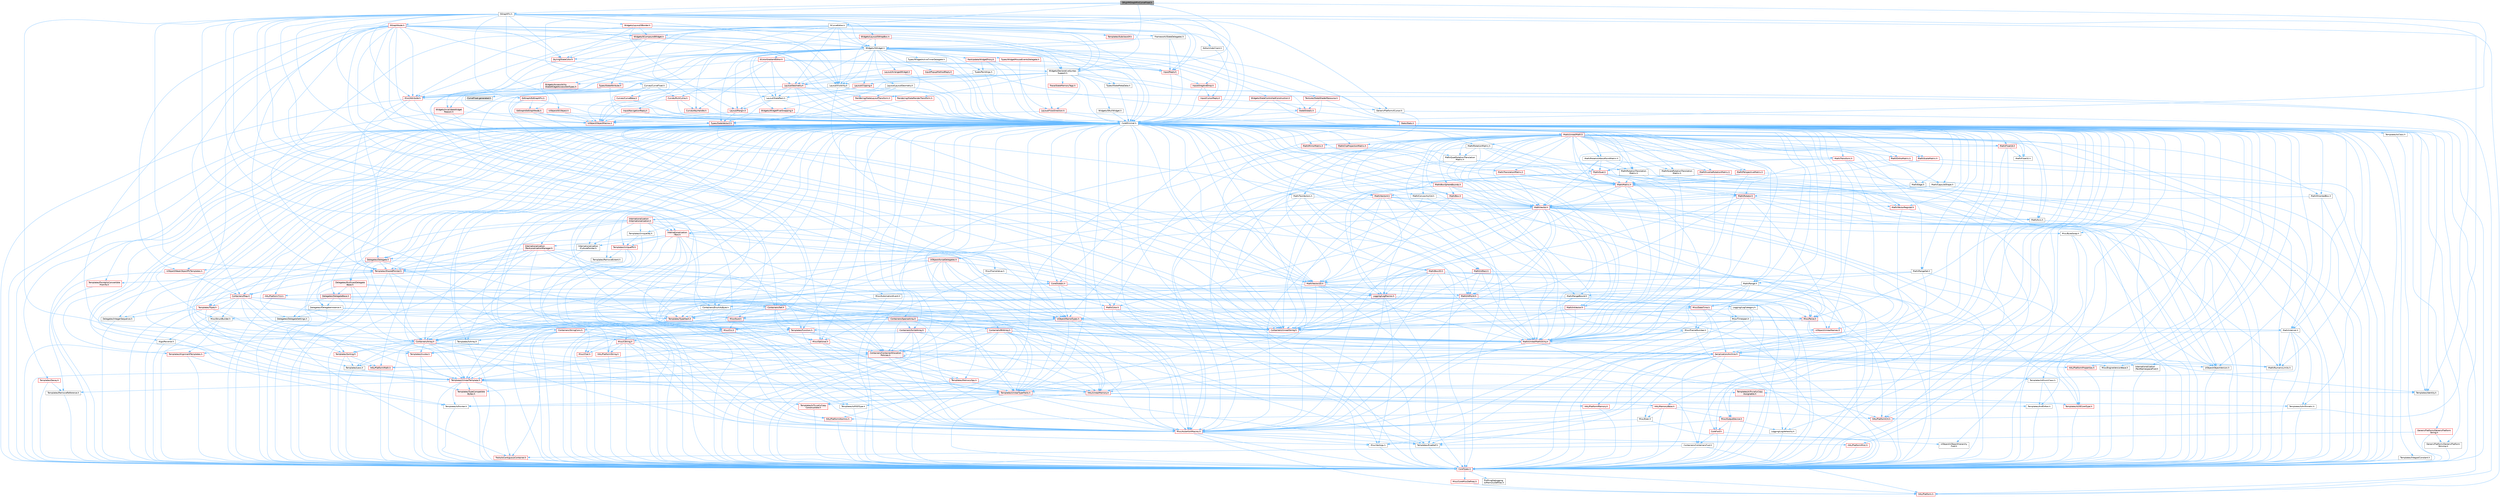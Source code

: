 digraph "SRigVMGraphPinCurveFloat.h"
{
 // INTERACTIVE_SVG=YES
 // LATEX_PDF_SIZE
  bgcolor="transparent";
  edge [fontname=Helvetica,fontsize=10,labelfontname=Helvetica,labelfontsize=10];
  node [fontname=Helvetica,fontsize=10,shape=box,height=0.2,width=0.4];
  Node1 [id="Node000001",label="SRigVMGraphPinCurveFloat.h",height=0.2,width=0.4,color="gray40", fillcolor="grey60", style="filled", fontcolor="black",tooltip=" "];
  Node1 -> Node2 [id="edge1_Node000001_Node000002",color="steelblue1",style="solid",tooltip=" "];
  Node2 [id="Node000002",label="CoreMinimal.h",height=0.2,width=0.4,color="grey40", fillcolor="white", style="filled",URL="$d7/d67/CoreMinimal_8h.html",tooltip=" "];
  Node2 -> Node3 [id="edge2_Node000002_Node000003",color="steelblue1",style="solid",tooltip=" "];
  Node3 [id="Node000003",label="CoreTypes.h",height=0.2,width=0.4,color="red", fillcolor="#FFF0F0", style="filled",URL="$dc/dec/CoreTypes_8h.html",tooltip=" "];
  Node3 -> Node4 [id="edge3_Node000003_Node000004",color="steelblue1",style="solid",tooltip=" "];
  Node4 [id="Node000004",label="HAL/Platform.h",height=0.2,width=0.4,color="red", fillcolor="#FFF0F0", style="filled",URL="$d9/dd0/Platform_8h.html",tooltip=" "];
  Node3 -> Node14 [id="edge4_Node000003_Node000014",color="steelblue1",style="solid",tooltip=" "];
  Node14 [id="Node000014",label="ProfilingDebugging\l/UMemoryDefines.h",height=0.2,width=0.4,color="grey40", fillcolor="white", style="filled",URL="$d2/da2/UMemoryDefines_8h.html",tooltip=" "];
  Node3 -> Node15 [id="edge5_Node000003_Node000015",color="steelblue1",style="solid",tooltip=" "];
  Node15 [id="Node000015",label="Misc/CoreMiscDefines.h",height=0.2,width=0.4,color="red", fillcolor="#FFF0F0", style="filled",URL="$da/d38/CoreMiscDefines_8h.html",tooltip=" "];
  Node15 -> Node4 [id="edge6_Node000015_Node000004",color="steelblue1",style="solid",tooltip=" "];
  Node2 -> Node17 [id="edge7_Node000002_Node000017",color="steelblue1",style="solid",tooltip=" "];
  Node17 [id="Node000017",label="CoreFwd.h",height=0.2,width=0.4,color="red", fillcolor="#FFF0F0", style="filled",URL="$d1/d1e/CoreFwd_8h.html",tooltip=" "];
  Node17 -> Node3 [id="edge8_Node000017_Node000003",color="steelblue1",style="solid",tooltip=" "];
  Node17 -> Node18 [id="edge9_Node000017_Node000018",color="steelblue1",style="solid",tooltip=" "];
  Node18 [id="Node000018",label="Containers/ContainersFwd.h",height=0.2,width=0.4,color="grey40", fillcolor="white", style="filled",URL="$d4/d0a/ContainersFwd_8h.html",tooltip=" "];
  Node18 -> Node4 [id="edge10_Node000018_Node000004",color="steelblue1",style="solid",tooltip=" "];
  Node18 -> Node3 [id="edge11_Node000018_Node000003",color="steelblue1",style="solid",tooltip=" "];
  Node18 -> Node19 [id="edge12_Node000018_Node000019",color="steelblue1",style="solid",tooltip=" "];
  Node19 [id="Node000019",label="Traits/IsContiguousContainer.h",height=0.2,width=0.4,color="red", fillcolor="#FFF0F0", style="filled",URL="$d5/d3c/IsContiguousContainer_8h.html",tooltip=" "];
  Node19 -> Node3 [id="edge13_Node000019_Node000003",color="steelblue1",style="solid",tooltip=" "];
  Node17 -> Node23 [id="edge14_Node000017_Node000023",color="steelblue1",style="solid",tooltip=" "];
  Node23 [id="Node000023",label="UObject/UObjectHierarchy\lFwd.h",height=0.2,width=0.4,color="grey40", fillcolor="white", style="filled",URL="$d3/d13/UObjectHierarchyFwd_8h.html",tooltip=" "];
  Node2 -> Node23 [id="edge15_Node000002_Node000023",color="steelblue1",style="solid",tooltip=" "];
  Node2 -> Node18 [id="edge16_Node000002_Node000018",color="steelblue1",style="solid",tooltip=" "];
  Node2 -> Node24 [id="edge17_Node000002_Node000024",color="steelblue1",style="solid",tooltip=" "];
  Node24 [id="Node000024",label="Misc/VarArgs.h",height=0.2,width=0.4,color="grey40", fillcolor="white", style="filled",URL="$d5/d6f/VarArgs_8h.html",tooltip=" "];
  Node24 -> Node3 [id="edge18_Node000024_Node000003",color="steelblue1",style="solid",tooltip=" "];
  Node2 -> Node25 [id="edge19_Node000002_Node000025",color="steelblue1",style="solid",tooltip=" "];
  Node25 [id="Node000025",label="Logging/LogVerbosity.h",height=0.2,width=0.4,color="grey40", fillcolor="white", style="filled",URL="$d2/d8f/LogVerbosity_8h.html",tooltip=" "];
  Node25 -> Node3 [id="edge20_Node000025_Node000003",color="steelblue1",style="solid",tooltip=" "];
  Node2 -> Node26 [id="edge21_Node000002_Node000026",color="steelblue1",style="solid",tooltip=" "];
  Node26 [id="Node000026",label="Misc/OutputDevice.h",height=0.2,width=0.4,color="red", fillcolor="#FFF0F0", style="filled",URL="$d7/d32/OutputDevice_8h.html",tooltip=" "];
  Node26 -> Node17 [id="edge22_Node000026_Node000017",color="steelblue1",style="solid",tooltip=" "];
  Node26 -> Node3 [id="edge23_Node000026_Node000003",color="steelblue1",style="solid",tooltip=" "];
  Node26 -> Node25 [id="edge24_Node000026_Node000025",color="steelblue1",style="solid",tooltip=" "];
  Node26 -> Node24 [id="edge25_Node000026_Node000024",color="steelblue1",style="solid",tooltip=" "];
  Node2 -> Node32 [id="edge26_Node000002_Node000032",color="steelblue1",style="solid",tooltip=" "];
  Node32 [id="Node000032",label="HAL/PlatformCrt.h",height=0.2,width=0.4,color="red", fillcolor="#FFF0F0", style="filled",URL="$d8/d75/PlatformCrt_8h.html",tooltip=" "];
  Node2 -> Node42 [id="edge27_Node000002_Node000042",color="steelblue1",style="solid",tooltip=" "];
  Node42 [id="Node000042",label="HAL/PlatformMisc.h",height=0.2,width=0.4,color="red", fillcolor="#FFF0F0", style="filled",URL="$d0/df5/PlatformMisc_8h.html",tooltip=" "];
  Node42 -> Node3 [id="edge28_Node000042_Node000003",color="steelblue1",style="solid",tooltip=" "];
  Node2 -> Node61 [id="edge29_Node000002_Node000061",color="steelblue1",style="solid",tooltip=" "];
  Node61 [id="Node000061",label="Misc/AssertionMacros.h",height=0.2,width=0.4,color="red", fillcolor="#FFF0F0", style="filled",URL="$d0/dfa/AssertionMacros_8h.html",tooltip=" "];
  Node61 -> Node3 [id="edge30_Node000061_Node000003",color="steelblue1",style="solid",tooltip=" "];
  Node61 -> Node4 [id="edge31_Node000061_Node000004",color="steelblue1",style="solid",tooltip=" "];
  Node61 -> Node42 [id="edge32_Node000061_Node000042",color="steelblue1",style="solid",tooltip=" "];
  Node61 -> Node62 [id="edge33_Node000061_Node000062",color="steelblue1",style="solid",tooltip=" "];
  Node62 [id="Node000062",label="Templates/EnableIf.h",height=0.2,width=0.4,color="grey40", fillcolor="white", style="filled",URL="$d7/d60/EnableIf_8h.html",tooltip=" "];
  Node62 -> Node3 [id="edge34_Node000062_Node000003",color="steelblue1",style="solid",tooltip=" "];
  Node61 -> Node24 [id="edge35_Node000061_Node000024",color="steelblue1",style="solid",tooltip=" "];
  Node2 -> Node70 [id="edge36_Node000002_Node000070",color="steelblue1",style="solid",tooltip=" "];
  Node70 [id="Node000070",label="Templates/IsPointer.h",height=0.2,width=0.4,color="grey40", fillcolor="white", style="filled",URL="$d7/d05/IsPointer_8h.html",tooltip=" "];
  Node70 -> Node3 [id="edge37_Node000070_Node000003",color="steelblue1",style="solid",tooltip=" "];
  Node2 -> Node71 [id="edge38_Node000002_Node000071",color="steelblue1",style="solid",tooltip=" "];
  Node71 [id="Node000071",label="HAL/PlatformMemory.h",height=0.2,width=0.4,color="red", fillcolor="#FFF0F0", style="filled",URL="$de/d68/PlatformMemory_8h.html",tooltip=" "];
  Node71 -> Node3 [id="edge39_Node000071_Node000003",color="steelblue1",style="solid",tooltip=" "];
  Node2 -> Node54 [id="edge40_Node000002_Node000054",color="steelblue1",style="solid",tooltip=" "];
  Node54 [id="Node000054",label="HAL/PlatformAtomics.h",height=0.2,width=0.4,color="red", fillcolor="#FFF0F0", style="filled",URL="$d3/d36/PlatformAtomics_8h.html",tooltip=" "];
  Node54 -> Node3 [id="edge41_Node000054_Node000003",color="steelblue1",style="solid",tooltip=" "];
  Node2 -> Node76 [id="edge42_Node000002_Node000076",color="steelblue1",style="solid",tooltip=" "];
  Node76 [id="Node000076",label="Misc/Exec.h",height=0.2,width=0.4,color="grey40", fillcolor="white", style="filled",URL="$de/ddb/Exec_8h.html",tooltip=" "];
  Node76 -> Node3 [id="edge43_Node000076_Node000003",color="steelblue1",style="solid",tooltip=" "];
  Node76 -> Node61 [id="edge44_Node000076_Node000061",color="steelblue1",style="solid",tooltip=" "];
  Node2 -> Node77 [id="edge45_Node000002_Node000077",color="steelblue1",style="solid",tooltip=" "];
  Node77 [id="Node000077",label="HAL/MemoryBase.h",height=0.2,width=0.4,color="red", fillcolor="#FFF0F0", style="filled",URL="$d6/d9f/MemoryBase_8h.html",tooltip=" "];
  Node77 -> Node3 [id="edge46_Node000077_Node000003",color="steelblue1",style="solid",tooltip=" "];
  Node77 -> Node54 [id="edge47_Node000077_Node000054",color="steelblue1",style="solid",tooltip=" "];
  Node77 -> Node32 [id="edge48_Node000077_Node000032",color="steelblue1",style="solid",tooltip=" "];
  Node77 -> Node76 [id="edge49_Node000077_Node000076",color="steelblue1",style="solid",tooltip=" "];
  Node77 -> Node26 [id="edge50_Node000077_Node000026",color="steelblue1",style="solid",tooltip=" "];
  Node2 -> Node87 [id="edge51_Node000002_Node000087",color="steelblue1",style="solid",tooltip=" "];
  Node87 [id="Node000087",label="HAL/UnrealMemory.h",height=0.2,width=0.4,color="red", fillcolor="#FFF0F0", style="filled",URL="$d9/d96/UnrealMemory_8h.html",tooltip=" "];
  Node87 -> Node3 [id="edge52_Node000087_Node000003",color="steelblue1",style="solid",tooltip=" "];
  Node87 -> Node77 [id="edge53_Node000087_Node000077",color="steelblue1",style="solid",tooltip=" "];
  Node87 -> Node71 [id="edge54_Node000087_Node000071",color="steelblue1",style="solid",tooltip=" "];
  Node87 -> Node70 [id="edge55_Node000087_Node000070",color="steelblue1",style="solid",tooltip=" "];
  Node2 -> Node89 [id="edge56_Node000002_Node000089",color="steelblue1",style="solid",tooltip=" "];
  Node89 [id="Node000089",label="Templates/IsArithmetic.h",height=0.2,width=0.4,color="grey40", fillcolor="white", style="filled",URL="$d2/d5d/IsArithmetic_8h.html",tooltip=" "];
  Node89 -> Node3 [id="edge57_Node000089_Node000003",color="steelblue1",style="solid",tooltip=" "];
  Node2 -> Node83 [id="edge58_Node000002_Node000083",color="steelblue1",style="solid",tooltip=" "];
  Node83 [id="Node000083",label="Templates/AndOrNot.h",height=0.2,width=0.4,color="grey40", fillcolor="white", style="filled",URL="$db/d0a/AndOrNot_8h.html",tooltip=" "];
  Node83 -> Node3 [id="edge59_Node000083_Node000003",color="steelblue1",style="solid",tooltip=" "];
  Node2 -> Node90 [id="edge60_Node000002_Node000090",color="steelblue1",style="solid",tooltip=" "];
  Node90 [id="Node000090",label="Templates/IsPODType.h",height=0.2,width=0.4,color="grey40", fillcolor="white", style="filled",URL="$d7/db1/IsPODType_8h.html",tooltip=" "];
  Node90 -> Node3 [id="edge61_Node000090_Node000003",color="steelblue1",style="solid",tooltip=" "];
  Node2 -> Node91 [id="edge62_Node000002_Node000091",color="steelblue1",style="solid",tooltip=" "];
  Node91 [id="Node000091",label="Templates/IsUECoreType.h",height=0.2,width=0.4,color="red", fillcolor="#FFF0F0", style="filled",URL="$d1/db8/IsUECoreType_8h.html",tooltip=" "];
  Node91 -> Node3 [id="edge63_Node000091_Node000003",color="steelblue1",style="solid",tooltip=" "];
  Node2 -> Node84 [id="edge64_Node000002_Node000084",color="steelblue1",style="solid",tooltip=" "];
  Node84 [id="Node000084",label="Templates/IsTriviallyCopy\lConstructible.h",height=0.2,width=0.4,color="red", fillcolor="#FFF0F0", style="filled",URL="$d3/d78/IsTriviallyCopyConstructible_8h.html",tooltip=" "];
  Node84 -> Node3 [id="edge65_Node000084_Node000003",color="steelblue1",style="solid",tooltip=" "];
  Node2 -> Node92 [id="edge66_Node000002_Node000092",color="steelblue1",style="solid",tooltip=" "];
  Node92 [id="Node000092",label="Templates/UnrealTypeTraits.h",height=0.2,width=0.4,color="red", fillcolor="#FFF0F0", style="filled",URL="$d2/d2d/UnrealTypeTraits_8h.html",tooltip=" "];
  Node92 -> Node3 [id="edge67_Node000092_Node000003",color="steelblue1",style="solid",tooltip=" "];
  Node92 -> Node70 [id="edge68_Node000092_Node000070",color="steelblue1",style="solid",tooltip=" "];
  Node92 -> Node61 [id="edge69_Node000092_Node000061",color="steelblue1",style="solid",tooltip=" "];
  Node92 -> Node83 [id="edge70_Node000092_Node000083",color="steelblue1",style="solid",tooltip=" "];
  Node92 -> Node62 [id="edge71_Node000092_Node000062",color="steelblue1",style="solid",tooltip=" "];
  Node92 -> Node89 [id="edge72_Node000092_Node000089",color="steelblue1",style="solid",tooltip=" "];
  Node92 -> Node90 [id="edge73_Node000092_Node000090",color="steelblue1",style="solid",tooltip=" "];
  Node92 -> Node91 [id="edge74_Node000092_Node000091",color="steelblue1",style="solid",tooltip=" "];
  Node92 -> Node84 [id="edge75_Node000092_Node000084",color="steelblue1",style="solid",tooltip=" "];
  Node2 -> Node62 [id="edge76_Node000002_Node000062",color="steelblue1",style="solid",tooltip=" "];
  Node2 -> Node94 [id="edge77_Node000002_Node000094",color="steelblue1",style="solid",tooltip=" "];
  Node94 [id="Node000094",label="Templates/RemoveReference.h",height=0.2,width=0.4,color="grey40", fillcolor="white", style="filled",URL="$da/dbe/RemoveReference_8h.html",tooltip=" "];
  Node94 -> Node3 [id="edge78_Node000094_Node000003",color="steelblue1",style="solid",tooltip=" "];
  Node2 -> Node95 [id="edge79_Node000002_Node000095",color="steelblue1",style="solid",tooltip=" "];
  Node95 [id="Node000095",label="Templates/IntegralConstant.h",height=0.2,width=0.4,color="grey40", fillcolor="white", style="filled",URL="$db/d1b/IntegralConstant_8h.html",tooltip=" "];
  Node95 -> Node3 [id="edge80_Node000095_Node000003",color="steelblue1",style="solid",tooltip=" "];
  Node2 -> Node96 [id="edge81_Node000002_Node000096",color="steelblue1",style="solid",tooltip=" "];
  Node96 [id="Node000096",label="Templates/IsClass.h",height=0.2,width=0.4,color="grey40", fillcolor="white", style="filled",URL="$db/dcb/IsClass_8h.html",tooltip=" "];
  Node96 -> Node3 [id="edge82_Node000096_Node000003",color="steelblue1",style="solid",tooltip=" "];
  Node2 -> Node97 [id="edge83_Node000002_Node000097",color="steelblue1",style="solid",tooltip=" "];
  Node97 [id="Node000097",label="Templates/TypeCompatible\lBytes.h",height=0.2,width=0.4,color="red", fillcolor="#FFF0F0", style="filled",URL="$df/d0a/TypeCompatibleBytes_8h.html",tooltip=" "];
  Node97 -> Node3 [id="edge84_Node000097_Node000003",color="steelblue1",style="solid",tooltip=" "];
  Node2 -> Node19 [id="edge85_Node000002_Node000019",color="steelblue1",style="solid",tooltip=" "];
  Node2 -> Node98 [id="edge86_Node000002_Node000098",color="steelblue1",style="solid",tooltip=" "];
  Node98 [id="Node000098",label="Templates/UnrealTemplate.h",height=0.2,width=0.4,color="red", fillcolor="#FFF0F0", style="filled",URL="$d4/d24/UnrealTemplate_8h.html",tooltip=" "];
  Node98 -> Node3 [id="edge87_Node000098_Node000003",color="steelblue1",style="solid",tooltip=" "];
  Node98 -> Node70 [id="edge88_Node000098_Node000070",color="steelblue1",style="solid",tooltip=" "];
  Node98 -> Node87 [id="edge89_Node000098_Node000087",color="steelblue1",style="solid",tooltip=" "];
  Node98 -> Node92 [id="edge90_Node000098_Node000092",color="steelblue1",style="solid",tooltip=" "];
  Node98 -> Node94 [id="edge91_Node000098_Node000094",color="steelblue1",style="solid",tooltip=" "];
  Node98 -> Node97 [id="edge92_Node000098_Node000097",color="steelblue1",style="solid",tooltip=" "];
  Node98 -> Node65 [id="edge93_Node000098_Node000065",color="steelblue1",style="solid",tooltip=" "];
  Node65 [id="Node000065",label="Templates/Identity.h",height=0.2,width=0.4,color="grey40", fillcolor="white", style="filled",URL="$d0/dd5/Identity_8h.html",tooltip=" "];
  Node98 -> Node19 [id="edge94_Node000098_Node000019",color="steelblue1",style="solid",tooltip=" "];
  Node2 -> Node47 [id="edge95_Node000002_Node000047",color="steelblue1",style="solid",tooltip=" "];
  Node47 [id="Node000047",label="Math/NumericLimits.h",height=0.2,width=0.4,color="grey40", fillcolor="white", style="filled",URL="$df/d1b/NumericLimits_8h.html",tooltip=" "];
  Node47 -> Node3 [id="edge96_Node000047_Node000003",color="steelblue1",style="solid",tooltip=" "];
  Node2 -> Node102 [id="edge97_Node000002_Node000102",color="steelblue1",style="solid",tooltip=" "];
  Node102 [id="Node000102",label="HAL/PlatformMath.h",height=0.2,width=0.4,color="red", fillcolor="#FFF0F0", style="filled",URL="$dc/d53/PlatformMath_8h.html",tooltip=" "];
  Node102 -> Node3 [id="edge98_Node000102_Node000003",color="steelblue1",style="solid",tooltip=" "];
  Node2 -> Node85 [id="edge99_Node000002_Node000085",color="steelblue1",style="solid",tooltip=" "];
  Node85 [id="Node000085",label="Templates/IsTriviallyCopy\lAssignable.h",height=0.2,width=0.4,color="red", fillcolor="#FFF0F0", style="filled",URL="$d2/df2/IsTriviallyCopyAssignable_8h.html",tooltip=" "];
  Node85 -> Node3 [id="edge100_Node000085_Node000003",color="steelblue1",style="solid",tooltip=" "];
  Node2 -> Node110 [id="edge101_Node000002_Node000110",color="steelblue1",style="solid",tooltip=" "];
  Node110 [id="Node000110",label="Templates/MemoryOps.h",height=0.2,width=0.4,color="red", fillcolor="#FFF0F0", style="filled",URL="$db/dea/MemoryOps_8h.html",tooltip=" "];
  Node110 -> Node3 [id="edge102_Node000110_Node000003",color="steelblue1",style="solid",tooltip=" "];
  Node110 -> Node87 [id="edge103_Node000110_Node000087",color="steelblue1",style="solid",tooltip=" "];
  Node110 -> Node85 [id="edge104_Node000110_Node000085",color="steelblue1",style="solid",tooltip=" "];
  Node110 -> Node84 [id="edge105_Node000110_Node000084",color="steelblue1",style="solid",tooltip=" "];
  Node110 -> Node92 [id="edge106_Node000110_Node000092",color="steelblue1",style="solid",tooltip=" "];
  Node2 -> Node111 [id="edge107_Node000002_Node000111",color="steelblue1",style="solid",tooltip=" "];
  Node111 [id="Node000111",label="Containers/ContainerAllocation\lPolicies.h",height=0.2,width=0.4,color="red", fillcolor="#FFF0F0", style="filled",URL="$d7/dff/ContainerAllocationPolicies_8h.html",tooltip=" "];
  Node111 -> Node3 [id="edge108_Node000111_Node000003",color="steelblue1",style="solid",tooltip=" "];
  Node111 -> Node111 [id="edge109_Node000111_Node000111",color="steelblue1",style="solid",tooltip=" "];
  Node111 -> Node102 [id="edge110_Node000111_Node000102",color="steelblue1",style="solid",tooltip=" "];
  Node111 -> Node87 [id="edge111_Node000111_Node000087",color="steelblue1",style="solid",tooltip=" "];
  Node111 -> Node47 [id="edge112_Node000111_Node000047",color="steelblue1",style="solid",tooltip=" "];
  Node111 -> Node61 [id="edge113_Node000111_Node000061",color="steelblue1",style="solid",tooltip=" "];
  Node111 -> Node110 [id="edge114_Node000111_Node000110",color="steelblue1",style="solid",tooltip=" "];
  Node111 -> Node97 [id="edge115_Node000111_Node000097",color="steelblue1",style="solid",tooltip=" "];
  Node2 -> Node114 [id="edge116_Node000002_Node000114",color="steelblue1",style="solid",tooltip=" "];
  Node114 [id="Node000114",label="Templates/IsEnumClass.h",height=0.2,width=0.4,color="grey40", fillcolor="white", style="filled",URL="$d7/d15/IsEnumClass_8h.html",tooltip=" "];
  Node114 -> Node3 [id="edge117_Node000114_Node000003",color="steelblue1",style="solid",tooltip=" "];
  Node114 -> Node83 [id="edge118_Node000114_Node000083",color="steelblue1",style="solid",tooltip=" "];
  Node2 -> Node115 [id="edge119_Node000002_Node000115",color="steelblue1",style="solid",tooltip=" "];
  Node115 [id="Node000115",label="HAL/PlatformProperties.h",height=0.2,width=0.4,color="red", fillcolor="#FFF0F0", style="filled",URL="$d9/db0/PlatformProperties_8h.html",tooltip=" "];
  Node115 -> Node3 [id="edge120_Node000115_Node000003",color="steelblue1",style="solid",tooltip=" "];
  Node2 -> Node118 [id="edge121_Node000002_Node000118",color="steelblue1",style="solid",tooltip=" "];
  Node118 [id="Node000118",label="Misc/EngineVersionBase.h",height=0.2,width=0.4,color="grey40", fillcolor="white", style="filled",URL="$d5/d2b/EngineVersionBase_8h.html",tooltip=" "];
  Node118 -> Node3 [id="edge122_Node000118_Node000003",color="steelblue1",style="solid",tooltip=" "];
  Node2 -> Node119 [id="edge123_Node000002_Node000119",color="steelblue1",style="solid",tooltip=" "];
  Node119 [id="Node000119",label="Internationalization\l/TextNamespaceFwd.h",height=0.2,width=0.4,color="grey40", fillcolor="white", style="filled",URL="$d8/d97/TextNamespaceFwd_8h.html",tooltip=" "];
  Node119 -> Node3 [id="edge124_Node000119_Node000003",color="steelblue1",style="solid",tooltip=" "];
  Node2 -> Node120 [id="edge125_Node000002_Node000120",color="steelblue1",style="solid",tooltip=" "];
  Node120 [id="Node000120",label="Serialization/Archive.h",height=0.2,width=0.4,color="red", fillcolor="#FFF0F0", style="filled",URL="$d7/d3b/Archive_8h.html",tooltip=" "];
  Node120 -> Node17 [id="edge126_Node000120_Node000017",color="steelblue1",style="solid",tooltip=" "];
  Node120 -> Node3 [id="edge127_Node000120_Node000003",color="steelblue1",style="solid",tooltip=" "];
  Node120 -> Node115 [id="edge128_Node000120_Node000115",color="steelblue1",style="solid",tooltip=" "];
  Node120 -> Node119 [id="edge129_Node000120_Node000119",color="steelblue1",style="solid",tooltip=" "];
  Node120 -> Node61 [id="edge130_Node000120_Node000061",color="steelblue1",style="solid",tooltip=" "];
  Node120 -> Node118 [id="edge131_Node000120_Node000118",color="steelblue1",style="solid",tooltip=" "];
  Node120 -> Node24 [id="edge132_Node000120_Node000024",color="steelblue1",style="solid",tooltip=" "];
  Node120 -> Node62 [id="edge133_Node000120_Node000062",color="steelblue1",style="solid",tooltip=" "];
  Node120 -> Node114 [id="edge134_Node000120_Node000114",color="steelblue1",style="solid",tooltip=" "];
  Node120 -> Node98 [id="edge135_Node000120_Node000098",color="steelblue1",style="solid",tooltip=" "];
  Node120 -> Node123 [id="edge136_Node000120_Node000123",color="steelblue1",style="solid",tooltip=" "];
  Node123 [id="Node000123",label="UObject/ObjectVersion.h",height=0.2,width=0.4,color="grey40", fillcolor="white", style="filled",URL="$da/d63/ObjectVersion_8h.html",tooltip=" "];
  Node123 -> Node3 [id="edge137_Node000123_Node000003",color="steelblue1",style="solid",tooltip=" "];
  Node2 -> Node124 [id="edge138_Node000002_Node000124",color="steelblue1",style="solid",tooltip=" "];
  Node124 [id="Node000124",label="Templates/Less.h",height=0.2,width=0.4,color="grey40", fillcolor="white", style="filled",URL="$de/dc8/Less_8h.html",tooltip=" "];
  Node124 -> Node3 [id="edge139_Node000124_Node000003",color="steelblue1",style="solid",tooltip=" "];
  Node124 -> Node98 [id="edge140_Node000124_Node000098",color="steelblue1",style="solid",tooltip=" "];
  Node2 -> Node125 [id="edge141_Node000002_Node000125",color="steelblue1",style="solid",tooltip=" "];
  Node125 [id="Node000125",label="Templates/Sorting.h",height=0.2,width=0.4,color="red", fillcolor="#FFF0F0", style="filled",URL="$d3/d9e/Sorting_8h.html",tooltip=" "];
  Node125 -> Node3 [id="edge142_Node000125_Node000003",color="steelblue1",style="solid",tooltip=" "];
  Node125 -> Node102 [id="edge143_Node000125_Node000102",color="steelblue1",style="solid",tooltip=" "];
  Node125 -> Node124 [id="edge144_Node000125_Node000124",color="steelblue1",style="solid",tooltip=" "];
  Node2 -> Node136 [id="edge145_Node000002_Node000136",color="steelblue1",style="solid",tooltip=" "];
  Node136 [id="Node000136",label="Misc/Char.h",height=0.2,width=0.4,color="red", fillcolor="#FFF0F0", style="filled",URL="$d0/d58/Char_8h.html",tooltip=" "];
  Node136 -> Node3 [id="edge146_Node000136_Node000003",color="steelblue1",style="solid",tooltip=" "];
  Node2 -> Node139 [id="edge147_Node000002_Node000139",color="steelblue1",style="solid",tooltip=" "];
  Node139 [id="Node000139",label="GenericPlatform/GenericPlatform\lStricmp.h",height=0.2,width=0.4,color="grey40", fillcolor="white", style="filled",URL="$d2/d86/GenericPlatformStricmp_8h.html",tooltip=" "];
  Node139 -> Node3 [id="edge148_Node000139_Node000003",color="steelblue1",style="solid",tooltip=" "];
  Node2 -> Node140 [id="edge149_Node000002_Node000140",color="steelblue1",style="solid",tooltip=" "];
  Node140 [id="Node000140",label="GenericPlatform/GenericPlatform\lString.h",height=0.2,width=0.4,color="red", fillcolor="#FFF0F0", style="filled",URL="$dd/d20/GenericPlatformString_8h.html",tooltip=" "];
  Node140 -> Node3 [id="edge150_Node000140_Node000003",color="steelblue1",style="solid",tooltip=" "];
  Node140 -> Node139 [id="edge151_Node000140_Node000139",color="steelblue1",style="solid",tooltip=" "];
  Node140 -> Node62 [id="edge152_Node000140_Node000062",color="steelblue1",style="solid",tooltip=" "];
  Node2 -> Node73 [id="edge153_Node000002_Node000073",color="steelblue1",style="solid",tooltip=" "];
  Node73 [id="Node000073",label="HAL/PlatformString.h",height=0.2,width=0.4,color="red", fillcolor="#FFF0F0", style="filled",URL="$db/db5/PlatformString_8h.html",tooltip=" "];
  Node73 -> Node3 [id="edge154_Node000073_Node000003",color="steelblue1",style="solid",tooltip=" "];
  Node2 -> Node143 [id="edge155_Node000002_Node000143",color="steelblue1",style="solid",tooltip=" "];
  Node143 [id="Node000143",label="Misc/CString.h",height=0.2,width=0.4,color="red", fillcolor="#FFF0F0", style="filled",URL="$d2/d49/CString_8h.html",tooltip=" "];
  Node143 -> Node3 [id="edge156_Node000143_Node000003",color="steelblue1",style="solid",tooltip=" "];
  Node143 -> Node32 [id="edge157_Node000143_Node000032",color="steelblue1",style="solid",tooltip=" "];
  Node143 -> Node73 [id="edge158_Node000143_Node000073",color="steelblue1",style="solid",tooltip=" "];
  Node143 -> Node61 [id="edge159_Node000143_Node000061",color="steelblue1",style="solid",tooltip=" "];
  Node143 -> Node136 [id="edge160_Node000143_Node000136",color="steelblue1",style="solid",tooltip=" "];
  Node143 -> Node24 [id="edge161_Node000143_Node000024",color="steelblue1",style="solid",tooltip=" "];
  Node2 -> Node144 [id="edge162_Node000002_Node000144",color="steelblue1",style="solid",tooltip=" "];
  Node144 [id="Node000144",label="Misc/Crc.h",height=0.2,width=0.4,color="red", fillcolor="#FFF0F0", style="filled",URL="$d4/dd2/Crc_8h.html",tooltip=" "];
  Node144 -> Node3 [id="edge163_Node000144_Node000003",color="steelblue1",style="solid",tooltip=" "];
  Node144 -> Node73 [id="edge164_Node000144_Node000073",color="steelblue1",style="solid",tooltip=" "];
  Node144 -> Node61 [id="edge165_Node000144_Node000061",color="steelblue1",style="solid",tooltip=" "];
  Node144 -> Node143 [id="edge166_Node000144_Node000143",color="steelblue1",style="solid",tooltip=" "];
  Node144 -> Node136 [id="edge167_Node000144_Node000136",color="steelblue1",style="solid",tooltip=" "];
  Node144 -> Node92 [id="edge168_Node000144_Node000092",color="steelblue1",style="solid",tooltip=" "];
  Node2 -> Node135 [id="edge169_Node000002_Node000135",color="steelblue1",style="solid",tooltip=" "];
  Node135 [id="Node000135",label="Math/UnrealMathUtility.h",height=0.2,width=0.4,color="red", fillcolor="#FFF0F0", style="filled",URL="$db/db8/UnrealMathUtility_8h.html",tooltip=" "];
  Node135 -> Node3 [id="edge170_Node000135_Node000003",color="steelblue1",style="solid",tooltip=" "];
  Node135 -> Node61 [id="edge171_Node000135_Node000061",color="steelblue1",style="solid",tooltip=" "];
  Node135 -> Node102 [id="edge172_Node000135_Node000102",color="steelblue1",style="solid",tooltip=" "];
  Node135 -> Node65 [id="edge173_Node000135_Node000065",color="steelblue1",style="solid",tooltip=" "];
  Node2 -> Node145 [id="edge174_Node000002_Node000145",color="steelblue1",style="solid",tooltip=" "];
  Node145 [id="Node000145",label="Containers/UnrealString.h",height=0.2,width=0.4,color="red", fillcolor="#FFF0F0", style="filled",URL="$d5/dba/UnrealString_8h.html",tooltip=" "];
  Node2 -> Node149 [id="edge175_Node000002_Node000149",color="steelblue1",style="solid",tooltip=" "];
  Node149 [id="Node000149",label="Containers/Array.h",height=0.2,width=0.4,color="red", fillcolor="#FFF0F0", style="filled",URL="$df/dd0/Array_8h.html",tooltip=" "];
  Node149 -> Node3 [id="edge176_Node000149_Node000003",color="steelblue1",style="solid",tooltip=" "];
  Node149 -> Node61 [id="edge177_Node000149_Node000061",color="steelblue1",style="solid",tooltip=" "];
  Node149 -> Node87 [id="edge178_Node000149_Node000087",color="steelblue1",style="solid",tooltip=" "];
  Node149 -> Node92 [id="edge179_Node000149_Node000092",color="steelblue1",style="solid",tooltip=" "];
  Node149 -> Node98 [id="edge180_Node000149_Node000098",color="steelblue1",style="solid",tooltip=" "];
  Node149 -> Node111 [id="edge181_Node000149_Node000111",color="steelblue1",style="solid",tooltip=" "];
  Node149 -> Node120 [id="edge182_Node000149_Node000120",color="steelblue1",style="solid",tooltip=" "];
  Node149 -> Node128 [id="edge183_Node000149_Node000128",color="steelblue1",style="solid",tooltip=" "];
  Node128 [id="Node000128",label="Templates/Invoke.h",height=0.2,width=0.4,color="red", fillcolor="#FFF0F0", style="filled",URL="$d7/deb/Invoke_8h.html",tooltip=" "];
  Node128 -> Node3 [id="edge184_Node000128_Node000003",color="steelblue1",style="solid",tooltip=" "];
  Node128 -> Node98 [id="edge185_Node000128_Node000098",color="steelblue1",style="solid",tooltip=" "];
  Node149 -> Node124 [id="edge186_Node000149_Node000124",color="steelblue1",style="solid",tooltip=" "];
  Node149 -> Node125 [id="edge187_Node000149_Node000125",color="steelblue1",style="solid",tooltip=" "];
  Node149 -> Node172 [id="edge188_Node000149_Node000172",color="steelblue1",style="solid",tooltip=" "];
  Node172 [id="Node000172",label="Templates/AlignmentTemplates.h",height=0.2,width=0.4,color="red", fillcolor="#FFF0F0", style="filled",URL="$dd/d32/AlignmentTemplates_8h.html",tooltip=" "];
  Node172 -> Node3 [id="edge189_Node000172_Node000003",color="steelblue1",style="solid",tooltip=" "];
  Node172 -> Node70 [id="edge190_Node000172_Node000070",color="steelblue1",style="solid",tooltip=" "];
  Node2 -> Node173 [id="edge191_Node000002_Node000173",color="steelblue1",style="solid",tooltip=" "];
  Node173 [id="Node000173",label="Misc/FrameNumber.h",height=0.2,width=0.4,color="grey40", fillcolor="white", style="filled",URL="$dd/dbd/FrameNumber_8h.html",tooltip=" "];
  Node173 -> Node3 [id="edge192_Node000173_Node000003",color="steelblue1",style="solid",tooltip=" "];
  Node173 -> Node47 [id="edge193_Node000173_Node000047",color="steelblue1",style="solid",tooltip=" "];
  Node173 -> Node135 [id="edge194_Node000173_Node000135",color="steelblue1",style="solid",tooltip=" "];
  Node173 -> Node62 [id="edge195_Node000173_Node000062",color="steelblue1",style="solid",tooltip=" "];
  Node173 -> Node92 [id="edge196_Node000173_Node000092",color="steelblue1",style="solid",tooltip=" "];
  Node2 -> Node174 [id="edge197_Node000002_Node000174",color="steelblue1",style="solid",tooltip=" "];
  Node174 [id="Node000174",label="Misc/Timespan.h",height=0.2,width=0.4,color="grey40", fillcolor="white", style="filled",URL="$da/dd9/Timespan_8h.html",tooltip=" "];
  Node174 -> Node3 [id="edge198_Node000174_Node000003",color="steelblue1",style="solid",tooltip=" "];
  Node174 -> Node175 [id="edge199_Node000174_Node000175",color="steelblue1",style="solid",tooltip=" "];
  Node175 [id="Node000175",label="Math/Interval.h",height=0.2,width=0.4,color="grey40", fillcolor="white", style="filled",URL="$d1/d55/Interval_8h.html",tooltip=" "];
  Node175 -> Node3 [id="edge200_Node000175_Node000003",color="steelblue1",style="solid",tooltip=" "];
  Node175 -> Node89 [id="edge201_Node000175_Node000089",color="steelblue1",style="solid",tooltip=" "];
  Node175 -> Node92 [id="edge202_Node000175_Node000092",color="steelblue1",style="solid",tooltip=" "];
  Node175 -> Node47 [id="edge203_Node000175_Node000047",color="steelblue1",style="solid",tooltip=" "];
  Node175 -> Node135 [id="edge204_Node000175_Node000135",color="steelblue1",style="solid",tooltip=" "];
  Node174 -> Node135 [id="edge205_Node000174_Node000135",color="steelblue1",style="solid",tooltip=" "];
  Node174 -> Node61 [id="edge206_Node000174_Node000061",color="steelblue1",style="solid",tooltip=" "];
  Node2 -> Node176 [id="edge207_Node000002_Node000176",color="steelblue1",style="solid",tooltip=" "];
  Node176 [id="Node000176",label="Containers/StringConv.h",height=0.2,width=0.4,color="red", fillcolor="#FFF0F0", style="filled",URL="$d3/ddf/StringConv_8h.html",tooltip=" "];
  Node176 -> Node3 [id="edge208_Node000176_Node000003",color="steelblue1",style="solid",tooltip=" "];
  Node176 -> Node61 [id="edge209_Node000176_Node000061",color="steelblue1",style="solid",tooltip=" "];
  Node176 -> Node111 [id="edge210_Node000176_Node000111",color="steelblue1",style="solid",tooltip=" "];
  Node176 -> Node149 [id="edge211_Node000176_Node000149",color="steelblue1",style="solid",tooltip=" "];
  Node176 -> Node143 [id="edge212_Node000176_Node000143",color="steelblue1",style="solid",tooltip=" "];
  Node176 -> Node177 [id="edge213_Node000176_Node000177",color="steelblue1",style="solid",tooltip=" "];
  Node177 [id="Node000177",label="Templates/IsArray.h",height=0.2,width=0.4,color="grey40", fillcolor="white", style="filled",URL="$d8/d8d/IsArray_8h.html",tooltip=" "];
  Node177 -> Node3 [id="edge214_Node000177_Node000003",color="steelblue1",style="solid",tooltip=" "];
  Node176 -> Node98 [id="edge215_Node000176_Node000098",color="steelblue1",style="solid",tooltip=" "];
  Node176 -> Node92 [id="edge216_Node000176_Node000092",color="steelblue1",style="solid",tooltip=" "];
  Node176 -> Node19 [id="edge217_Node000176_Node000019",color="steelblue1",style="solid",tooltip=" "];
  Node2 -> Node178 [id="edge218_Node000002_Node000178",color="steelblue1",style="solid",tooltip=" "];
  Node178 [id="Node000178",label="UObject/UnrealNames.h",height=0.2,width=0.4,color="red", fillcolor="#FFF0F0", style="filled",URL="$d8/db1/UnrealNames_8h.html",tooltip=" "];
  Node178 -> Node3 [id="edge219_Node000178_Node000003",color="steelblue1",style="solid",tooltip=" "];
  Node2 -> Node180 [id="edge220_Node000002_Node000180",color="steelblue1",style="solid",tooltip=" "];
  Node180 [id="Node000180",label="UObject/NameTypes.h",height=0.2,width=0.4,color="red", fillcolor="#FFF0F0", style="filled",URL="$d6/d35/NameTypes_8h.html",tooltip=" "];
  Node180 -> Node3 [id="edge221_Node000180_Node000003",color="steelblue1",style="solid",tooltip=" "];
  Node180 -> Node61 [id="edge222_Node000180_Node000061",color="steelblue1",style="solid",tooltip=" "];
  Node180 -> Node87 [id="edge223_Node000180_Node000087",color="steelblue1",style="solid",tooltip=" "];
  Node180 -> Node92 [id="edge224_Node000180_Node000092",color="steelblue1",style="solid",tooltip=" "];
  Node180 -> Node98 [id="edge225_Node000180_Node000098",color="steelblue1",style="solid",tooltip=" "];
  Node180 -> Node145 [id="edge226_Node000180_Node000145",color="steelblue1",style="solid",tooltip=" "];
  Node180 -> Node176 [id="edge227_Node000180_Node000176",color="steelblue1",style="solid",tooltip=" "];
  Node180 -> Node178 [id="edge228_Node000180_Node000178",color="steelblue1",style="solid",tooltip=" "];
  Node2 -> Node188 [id="edge229_Node000002_Node000188",color="steelblue1",style="solid",tooltip=" "];
  Node188 [id="Node000188",label="Misc/Parse.h",height=0.2,width=0.4,color="red", fillcolor="#FFF0F0", style="filled",URL="$dc/d71/Parse_8h.html",tooltip=" "];
  Node188 -> Node145 [id="edge230_Node000188_Node000145",color="steelblue1",style="solid",tooltip=" "];
  Node188 -> Node3 [id="edge231_Node000188_Node000003",color="steelblue1",style="solid",tooltip=" "];
  Node188 -> Node32 [id="edge232_Node000188_Node000032",color="steelblue1",style="solid",tooltip=" "];
  Node188 -> Node189 [id="edge233_Node000188_Node000189",color="steelblue1",style="solid",tooltip=" "];
  Node189 [id="Node000189",label="Templates/Function.h",height=0.2,width=0.4,color="red", fillcolor="#FFF0F0", style="filled",URL="$df/df5/Function_8h.html",tooltip=" "];
  Node189 -> Node3 [id="edge234_Node000189_Node000003",color="steelblue1",style="solid",tooltip=" "];
  Node189 -> Node61 [id="edge235_Node000189_Node000061",color="steelblue1",style="solid",tooltip=" "];
  Node189 -> Node87 [id="edge236_Node000189_Node000087",color="steelblue1",style="solid",tooltip=" "];
  Node189 -> Node92 [id="edge237_Node000189_Node000092",color="steelblue1",style="solid",tooltip=" "];
  Node189 -> Node128 [id="edge238_Node000189_Node000128",color="steelblue1",style="solid",tooltip=" "];
  Node189 -> Node98 [id="edge239_Node000189_Node000098",color="steelblue1",style="solid",tooltip=" "];
  Node189 -> Node135 [id="edge240_Node000189_Node000135",color="steelblue1",style="solid",tooltip=" "];
  Node2 -> Node172 [id="edge241_Node000002_Node000172",color="steelblue1",style="solid",tooltip=" "];
  Node2 -> Node191 [id="edge242_Node000002_Node000191",color="steelblue1",style="solid",tooltip=" "];
  Node191 [id="Node000191",label="Misc/StructBuilder.h",height=0.2,width=0.4,color="grey40", fillcolor="white", style="filled",URL="$d9/db3/StructBuilder_8h.html",tooltip=" "];
  Node191 -> Node3 [id="edge243_Node000191_Node000003",color="steelblue1",style="solid",tooltip=" "];
  Node191 -> Node135 [id="edge244_Node000191_Node000135",color="steelblue1",style="solid",tooltip=" "];
  Node191 -> Node172 [id="edge245_Node000191_Node000172",color="steelblue1",style="solid",tooltip=" "];
  Node2 -> Node104 [id="edge246_Node000002_Node000104",color="steelblue1",style="solid",tooltip=" "];
  Node104 [id="Node000104",label="Templates/Decay.h",height=0.2,width=0.4,color="red", fillcolor="#FFF0F0", style="filled",URL="$dd/d0f/Decay_8h.html",tooltip=" "];
  Node104 -> Node3 [id="edge247_Node000104_Node000003",color="steelblue1",style="solid",tooltip=" "];
  Node104 -> Node94 [id="edge248_Node000104_Node000094",color="steelblue1",style="solid",tooltip=" "];
  Node2 -> Node192 [id="edge249_Node000002_Node000192",color="steelblue1",style="solid",tooltip=" "];
  Node192 [id="Node000192",label="Templates/PointerIsConvertible\lFromTo.h",height=0.2,width=0.4,color="red", fillcolor="#FFF0F0", style="filled",URL="$d6/d65/PointerIsConvertibleFromTo_8h.html",tooltip=" "];
  Node192 -> Node3 [id="edge250_Node000192_Node000003",color="steelblue1",style="solid",tooltip=" "];
  Node2 -> Node128 [id="edge251_Node000002_Node000128",color="steelblue1",style="solid",tooltip=" "];
  Node2 -> Node189 [id="edge252_Node000002_Node000189",color="steelblue1",style="solid",tooltip=" "];
  Node2 -> Node161 [id="edge253_Node000002_Node000161",color="steelblue1",style="solid",tooltip=" "];
  Node161 [id="Node000161",label="Templates/TypeHash.h",height=0.2,width=0.4,color="red", fillcolor="#FFF0F0", style="filled",URL="$d1/d62/TypeHash_8h.html",tooltip=" "];
  Node161 -> Node3 [id="edge254_Node000161_Node000003",color="steelblue1",style="solid",tooltip=" "];
  Node161 -> Node144 [id="edge255_Node000161_Node000144",color="steelblue1",style="solid",tooltip=" "];
  Node2 -> Node193 [id="edge256_Node000002_Node000193",color="steelblue1",style="solid",tooltip=" "];
  Node193 [id="Node000193",label="Containers/ScriptArray.h",height=0.2,width=0.4,color="red", fillcolor="#FFF0F0", style="filled",URL="$dc/daf/ScriptArray_8h.html",tooltip=" "];
  Node193 -> Node3 [id="edge257_Node000193_Node000003",color="steelblue1",style="solid",tooltip=" "];
  Node193 -> Node61 [id="edge258_Node000193_Node000061",color="steelblue1",style="solid",tooltip=" "];
  Node193 -> Node87 [id="edge259_Node000193_Node000087",color="steelblue1",style="solid",tooltip=" "];
  Node193 -> Node111 [id="edge260_Node000193_Node000111",color="steelblue1",style="solid",tooltip=" "];
  Node193 -> Node149 [id="edge261_Node000193_Node000149",color="steelblue1",style="solid",tooltip=" "];
  Node2 -> Node194 [id="edge262_Node000002_Node000194",color="steelblue1",style="solid",tooltip=" "];
  Node194 [id="Node000194",label="Containers/BitArray.h",height=0.2,width=0.4,color="red", fillcolor="#FFF0F0", style="filled",URL="$d1/de4/BitArray_8h.html",tooltip=" "];
  Node194 -> Node111 [id="edge263_Node000194_Node000111",color="steelblue1",style="solid",tooltip=" "];
  Node194 -> Node3 [id="edge264_Node000194_Node000003",color="steelblue1",style="solid",tooltip=" "];
  Node194 -> Node54 [id="edge265_Node000194_Node000054",color="steelblue1",style="solid",tooltip=" "];
  Node194 -> Node87 [id="edge266_Node000194_Node000087",color="steelblue1",style="solid",tooltip=" "];
  Node194 -> Node135 [id="edge267_Node000194_Node000135",color="steelblue1",style="solid",tooltip=" "];
  Node194 -> Node61 [id="edge268_Node000194_Node000061",color="steelblue1",style="solid",tooltip=" "];
  Node194 -> Node120 [id="edge269_Node000194_Node000120",color="steelblue1",style="solid",tooltip=" "];
  Node194 -> Node62 [id="edge270_Node000194_Node000062",color="steelblue1",style="solid",tooltip=" "];
  Node194 -> Node128 [id="edge271_Node000194_Node000128",color="steelblue1",style="solid",tooltip=" "];
  Node194 -> Node98 [id="edge272_Node000194_Node000098",color="steelblue1",style="solid",tooltip=" "];
  Node194 -> Node92 [id="edge273_Node000194_Node000092",color="steelblue1",style="solid",tooltip=" "];
  Node2 -> Node195 [id="edge274_Node000002_Node000195",color="steelblue1",style="solid",tooltip=" "];
  Node195 [id="Node000195",label="Containers/SparseArray.h",height=0.2,width=0.4,color="red", fillcolor="#FFF0F0", style="filled",URL="$d5/dbf/SparseArray_8h.html",tooltip=" "];
  Node195 -> Node3 [id="edge275_Node000195_Node000003",color="steelblue1",style="solid",tooltip=" "];
  Node195 -> Node61 [id="edge276_Node000195_Node000061",color="steelblue1",style="solid",tooltip=" "];
  Node195 -> Node87 [id="edge277_Node000195_Node000087",color="steelblue1",style="solid",tooltip=" "];
  Node195 -> Node92 [id="edge278_Node000195_Node000092",color="steelblue1",style="solid",tooltip=" "];
  Node195 -> Node98 [id="edge279_Node000195_Node000098",color="steelblue1",style="solid",tooltip=" "];
  Node195 -> Node111 [id="edge280_Node000195_Node000111",color="steelblue1",style="solid",tooltip=" "];
  Node195 -> Node124 [id="edge281_Node000195_Node000124",color="steelblue1",style="solid",tooltip=" "];
  Node195 -> Node149 [id="edge282_Node000195_Node000149",color="steelblue1",style="solid",tooltip=" "];
  Node195 -> Node135 [id="edge283_Node000195_Node000135",color="steelblue1",style="solid",tooltip=" "];
  Node195 -> Node193 [id="edge284_Node000195_Node000193",color="steelblue1",style="solid",tooltip=" "];
  Node195 -> Node194 [id="edge285_Node000195_Node000194",color="steelblue1",style="solid",tooltip=" "];
  Node195 -> Node145 [id="edge286_Node000195_Node000145",color="steelblue1",style="solid",tooltip=" "];
  Node2 -> Node211 [id="edge287_Node000002_Node000211",color="steelblue1",style="solid",tooltip=" "];
  Node211 [id="Node000211",label="Containers/Set.h",height=0.2,width=0.4,color="red", fillcolor="#FFF0F0", style="filled",URL="$d4/d45/Set_8h.html",tooltip=" "];
  Node211 -> Node111 [id="edge288_Node000211_Node000111",color="steelblue1",style="solid",tooltip=" "];
  Node211 -> Node195 [id="edge289_Node000211_Node000195",color="steelblue1",style="solid",tooltip=" "];
  Node211 -> Node18 [id="edge290_Node000211_Node000018",color="steelblue1",style="solid",tooltip=" "];
  Node211 -> Node135 [id="edge291_Node000211_Node000135",color="steelblue1",style="solid",tooltip=" "];
  Node211 -> Node61 [id="edge292_Node000211_Node000061",color="steelblue1",style="solid",tooltip=" "];
  Node211 -> Node191 [id="edge293_Node000211_Node000191",color="steelblue1",style="solid",tooltip=" "];
  Node211 -> Node189 [id="edge294_Node000211_Node000189",color="steelblue1",style="solid",tooltip=" "];
  Node211 -> Node125 [id="edge295_Node000211_Node000125",color="steelblue1",style="solid",tooltip=" "];
  Node211 -> Node161 [id="edge296_Node000211_Node000161",color="steelblue1",style="solid",tooltip=" "];
  Node211 -> Node98 [id="edge297_Node000211_Node000098",color="steelblue1",style="solid",tooltip=" "];
  Node2 -> Node214 [id="edge298_Node000002_Node000214",color="steelblue1",style="solid",tooltip=" "];
  Node214 [id="Node000214",label="Algo/Reverse.h",height=0.2,width=0.4,color="grey40", fillcolor="white", style="filled",URL="$d5/d93/Reverse_8h.html",tooltip=" "];
  Node214 -> Node3 [id="edge299_Node000214_Node000003",color="steelblue1",style="solid",tooltip=" "];
  Node214 -> Node98 [id="edge300_Node000214_Node000098",color="steelblue1",style="solid",tooltip=" "];
  Node2 -> Node215 [id="edge301_Node000002_Node000215",color="steelblue1",style="solid",tooltip=" "];
  Node215 [id="Node000215",label="Containers/Map.h",height=0.2,width=0.4,color="red", fillcolor="#FFF0F0", style="filled",URL="$df/d79/Map_8h.html",tooltip=" "];
  Node215 -> Node3 [id="edge302_Node000215_Node000003",color="steelblue1",style="solid",tooltip=" "];
  Node215 -> Node214 [id="edge303_Node000215_Node000214",color="steelblue1",style="solid",tooltip=" "];
  Node215 -> Node211 [id="edge304_Node000215_Node000211",color="steelblue1",style="solid",tooltip=" "];
  Node215 -> Node145 [id="edge305_Node000215_Node000145",color="steelblue1",style="solid",tooltip=" "];
  Node215 -> Node61 [id="edge306_Node000215_Node000061",color="steelblue1",style="solid",tooltip=" "];
  Node215 -> Node191 [id="edge307_Node000215_Node000191",color="steelblue1",style="solid",tooltip=" "];
  Node215 -> Node189 [id="edge308_Node000215_Node000189",color="steelblue1",style="solid",tooltip=" "];
  Node215 -> Node125 [id="edge309_Node000215_Node000125",color="steelblue1",style="solid",tooltip=" "];
  Node215 -> Node216 [id="edge310_Node000215_Node000216",color="steelblue1",style="solid",tooltip=" "];
  Node216 [id="Node000216",label="Templates/Tuple.h",height=0.2,width=0.4,color="red", fillcolor="#FFF0F0", style="filled",URL="$d2/d4f/Tuple_8h.html",tooltip=" "];
  Node216 -> Node3 [id="edge311_Node000216_Node000003",color="steelblue1",style="solid",tooltip=" "];
  Node216 -> Node98 [id="edge312_Node000216_Node000098",color="steelblue1",style="solid",tooltip=" "];
  Node216 -> Node217 [id="edge313_Node000216_Node000217",color="steelblue1",style="solid",tooltip=" "];
  Node217 [id="Node000217",label="Delegates/IntegerSequence.h",height=0.2,width=0.4,color="grey40", fillcolor="white", style="filled",URL="$d2/dcc/IntegerSequence_8h.html",tooltip=" "];
  Node217 -> Node3 [id="edge314_Node000217_Node000003",color="steelblue1",style="solid",tooltip=" "];
  Node216 -> Node128 [id="edge315_Node000216_Node000128",color="steelblue1",style="solid",tooltip=" "];
  Node216 -> Node161 [id="edge316_Node000216_Node000161",color="steelblue1",style="solid",tooltip=" "];
  Node215 -> Node98 [id="edge317_Node000215_Node000098",color="steelblue1",style="solid",tooltip=" "];
  Node215 -> Node92 [id="edge318_Node000215_Node000092",color="steelblue1",style="solid",tooltip=" "];
  Node2 -> Node219 [id="edge319_Node000002_Node000219",color="steelblue1",style="solid",tooltip=" "];
  Node219 [id="Node000219",label="Math/IntPoint.h",height=0.2,width=0.4,color="red", fillcolor="#FFF0F0", style="filled",URL="$d3/df7/IntPoint_8h.html",tooltip=" "];
  Node219 -> Node3 [id="edge320_Node000219_Node000003",color="steelblue1",style="solid",tooltip=" "];
  Node219 -> Node61 [id="edge321_Node000219_Node000061",color="steelblue1",style="solid",tooltip=" "];
  Node219 -> Node188 [id="edge322_Node000219_Node000188",color="steelblue1",style="solid",tooltip=" "];
  Node219 -> Node135 [id="edge323_Node000219_Node000135",color="steelblue1",style="solid",tooltip=" "];
  Node219 -> Node145 [id="edge324_Node000219_Node000145",color="steelblue1",style="solid",tooltip=" "];
  Node219 -> Node161 [id="edge325_Node000219_Node000161",color="steelblue1",style="solid",tooltip=" "];
  Node2 -> Node221 [id="edge326_Node000002_Node000221",color="steelblue1",style="solid",tooltip=" "];
  Node221 [id="Node000221",label="Math/IntVector.h",height=0.2,width=0.4,color="red", fillcolor="#FFF0F0", style="filled",URL="$d7/d44/IntVector_8h.html",tooltip=" "];
  Node221 -> Node3 [id="edge327_Node000221_Node000003",color="steelblue1",style="solid",tooltip=" "];
  Node221 -> Node144 [id="edge328_Node000221_Node000144",color="steelblue1",style="solid",tooltip=" "];
  Node221 -> Node188 [id="edge329_Node000221_Node000188",color="steelblue1",style="solid",tooltip=" "];
  Node221 -> Node135 [id="edge330_Node000221_Node000135",color="steelblue1",style="solid",tooltip=" "];
  Node221 -> Node145 [id="edge331_Node000221_Node000145",color="steelblue1",style="solid",tooltip=" "];
  Node2 -> Node222 [id="edge332_Node000002_Node000222",color="steelblue1",style="solid",tooltip=" "];
  Node222 [id="Node000222",label="Logging/LogCategory.h",height=0.2,width=0.4,color="grey40", fillcolor="white", style="filled",URL="$d9/d36/LogCategory_8h.html",tooltip=" "];
  Node222 -> Node3 [id="edge333_Node000222_Node000003",color="steelblue1",style="solid",tooltip=" "];
  Node222 -> Node25 [id="edge334_Node000222_Node000025",color="steelblue1",style="solid",tooltip=" "];
  Node222 -> Node180 [id="edge335_Node000222_Node000180",color="steelblue1",style="solid",tooltip=" "];
  Node2 -> Node223 [id="edge336_Node000002_Node000223",color="steelblue1",style="solid",tooltip=" "];
  Node223 [id="Node000223",label="Logging/LogMacros.h",height=0.2,width=0.4,color="red", fillcolor="#FFF0F0", style="filled",URL="$d0/d16/LogMacros_8h.html",tooltip=" "];
  Node223 -> Node145 [id="edge337_Node000223_Node000145",color="steelblue1",style="solid",tooltip=" "];
  Node223 -> Node3 [id="edge338_Node000223_Node000003",color="steelblue1",style="solid",tooltip=" "];
  Node223 -> Node222 [id="edge339_Node000223_Node000222",color="steelblue1",style="solid",tooltip=" "];
  Node223 -> Node25 [id="edge340_Node000223_Node000025",color="steelblue1",style="solid",tooltip=" "];
  Node223 -> Node61 [id="edge341_Node000223_Node000061",color="steelblue1",style="solid",tooltip=" "];
  Node223 -> Node24 [id="edge342_Node000223_Node000024",color="steelblue1",style="solid",tooltip=" "];
  Node223 -> Node62 [id="edge343_Node000223_Node000062",color="steelblue1",style="solid",tooltip=" "];
  Node2 -> Node226 [id="edge344_Node000002_Node000226",color="steelblue1",style="solid",tooltip=" "];
  Node226 [id="Node000226",label="Math/Vector2D.h",height=0.2,width=0.4,color="red", fillcolor="#FFF0F0", style="filled",URL="$d3/db0/Vector2D_8h.html",tooltip=" "];
  Node226 -> Node3 [id="edge345_Node000226_Node000003",color="steelblue1",style="solid",tooltip=" "];
  Node226 -> Node61 [id="edge346_Node000226_Node000061",color="steelblue1",style="solid",tooltip=" "];
  Node226 -> Node144 [id="edge347_Node000226_Node000144",color="steelblue1",style="solid",tooltip=" "];
  Node226 -> Node135 [id="edge348_Node000226_Node000135",color="steelblue1",style="solid",tooltip=" "];
  Node226 -> Node145 [id="edge349_Node000226_Node000145",color="steelblue1",style="solid",tooltip=" "];
  Node226 -> Node188 [id="edge350_Node000226_Node000188",color="steelblue1",style="solid",tooltip=" "];
  Node226 -> Node219 [id="edge351_Node000226_Node000219",color="steelblue1",style="solid",tooltip=" "];
  Node226 -> Node223 [id="edge352_Node000226_Node000223",color="steelblue1",style="solid",tooltip=" "];
  Node2 -> Node230 [id="edge353_Node000002_Node000230",color="steelblue1",style="solid",tooltip=" "];
  Node230 [id="Node000230",label="Math/IntRect.h",height=0.2,width=0.4,color="red", fillcolor="#FFF0F0", style="filled",URL="$d7/d53/IntRect_8h.html",tooltip=" "];
  Node230 -> Node3 [id="edge354_Node000230_Node000003",color="steelblue1",style="solid",tooltip=" "];
  Node230 -> Node135 [id="edge355_Node000230_Node000135",color="steelblue1",style="solid",tooltip=" "];
  Node230 -> Node145 [id="edge356_Node000230_Node000145",color="steelblue1",style="solid",tooltip=" "];
  Node230 -> Node219 [id="edge357_Node000230_Node000219",color="steelblue1",style="solid",tooltip=" "];
  Node230 -> Node226 [id="edge358_Node000230_Node000226",color="steelblue1",style="solid",tooltip=" "];
  Node2 -> Node231 [id="edge359_Node000002_Node000231",color="steelblue1",style="solid",tooltip=" "];
  Node231 [id="Node000231",label="Misc/ByteSwap.h",height=0.2,width=0.4,color="grey40", fillcolor="white", style="filled",URL="$dc/dd7/ByteSwap_8h.html",tooltip=" "];
  Node231 -> Node3 [id="edge360_Node000231_Node000003",color="steelblue1",style="solid",tooltip=" "];
  Node231 -> Node32 [id="edge361_Node000231_Node000032",color="steelblue1",style="solid",tooltip=" "];
  Node2 -> Node160 [id="edge362_Node000002_Node000160",color="steelblue1",style="solid",tooltip=" "];
  Node160 [id="Node000160",label="Containers/EnumAsByte.h",height=0.2,width=0.4,color="grey40", fillcolor="white", style="filled",URL="$d6/d9a/EnumAsByte_8h.html",tooltip=" "];
  Node160 -> Node3 [id="edge363_Node000160_Node000003",color="steelblue1",style="solid",tooltip=" "];
  Node160 -> Node90 [id="edge364_Node000160_Node000090",color="steelblue1",style="solid",tooltip=" "];
  Node160 -> Node161 [id="edge365_Node000160_Node000161",color="steelblue1",style="solid",tooltip=" "];
  Node2 -> Node232 [id="edge366_Node000002_Node000232",color="steelblue1",style="solid",tooltip=" "];
  Node232 [id="Node000232",label="HAL/PlatformTLS.h",height=0.2,width=0.4,color="red", fillcolor="#FFF0F0", style="filled",URL="$d0/def/PlatformTLS_8h.html",tooltip=" "];
  Node232 -> Node3 [id="edge367_Node000232_Node000003",color="steelblue1",style="solid",tooltip=" "];
  Node2 -> Node235 [id="edge368_Node000002_Node000235",color="steelblue1",style="solid",tooltip=" "];
  Node235 [id="Node000235",label="CoreGlobals.h",height=0.2,width=0.4,color="red", fillcolor="#FFF0F0", style="filled",URL="$d5/d8c/CoreGlobals_8h.html",tooltip=" "];
  Node235 -> Node145 [id="edge369_Node000235_Node000145",color="steelblue1",style="solid",tooltip=" "];
  Node235 -> Node3 [id="edge370_Node000235_Node000003",color="steelblue1",style="solid",tooltip=" "];
  Node235 -> Node232 [id="edge371_Node000235_Node000232",color="steelblue1",style="solid",tooltip=" "];
  Node235 -> Node223 [id="edge372_Node000235_Node000223",color="steelblue1",style="solid",tooltip=" "];
  Node235 -> Node26 [id="edge373_Node000235_Node000026",color="steelblue1",style="solid",tooltip=" "];
  Node235 -> Node180 [id="edge374_Node000235_Node000180",color="steelblue1",style="solid",tooltip=" "];
  Node2 -> Node236 [id="edge375_Node000002_Node000236",color="steelblue1",style="solid",tooltip=" "];
  Node236 [id="Node000236",label="Templates/SharedPointer.h",height=0.2,width=0.4,color="red", fillcolor="#FFF0F0", style="filled",URL="$d2/d17/SharedPointer_8h.html",tooltip=" "];
  Node236 -> Node3 [id="edge376_Node000236_Node000003",color="steelblue1",style="solid",tooltip=" "];
  Node236 -> Node192 [id="edge377_Node000236_Node000192",color="steelblue1",style="solid",tooltip=" "];
  Node236 -> Node61 [id="edge378_Node000236_Node000061",color="steelblue1",style="solid",tooltip=" "];
  Node236 -> Node87 [id="edge379_Node000236_Node000087",color="steelblue1",style="solid",tooltip=" "];
  Node236 -> Node149 [id="edge380_Node000236_Node000149",color="steelblue1",style="solid",tooltip=" "];
  Node236 -> Node215 [id="edge381_Node000236_Node000215",color="steelblue1",style="solid",tooltip=" "];
  Node236 -> Node235 [id="edge382_Node000236_Node000235",color="steelblue1",style="solid",tooltip=" "];
  Node2 -> Node241 [id="edge383_Node000002_Node000241",color="steelblue1",style="solid",tooltip=" "];
  Node241 [id="Node000241",label="Internationalization\l/CulturePointer.h",height=0.2,width=0.4,color="grey40", fillcolor="white", style="filled",URL="$d6/dbe/CulturePointer_8h.html",tooltip=" "];
  Node241 -> Node3 [id="edge384_Node000241_Node000003",color="steelblue1",style="solid",tooltip=" "];
  Node241 -> Node236 [id="edge385_Node000241_Node000236",color="steelblue1",style="solid",tooltip=" "];
  Node2 -> Node242 [id="edge386_Node000002_Node000242",color="steelblue1",style="solid",tooltip=" "];
  Node242 [id="Node000242",label="UObject/WeakObjectPtrTemplates.h",height=0.2,width=0.4,color="red", fillcolor="#FFF0F0", style="filled",URL="$d8/d3b/WeakObjectPtrTemplates_8h.html",tooltip=" "];
  Node242 -> Node3 [id="edge387_Node000242_Node000003",color="steelblue1",style="solid",tooltip=" "];
  Node242 -> Node215 [id="edge388_Node000242_Node000215",color="steelblue1",style="solid",tooltip=" "];
  Node2 -> Node245 [id="edge389_Node000002_Node000245",color="steelblue1",style="solid",tooltip=" "];
  Node245 [id="Node000245",label="Delegates/DelegateSettings.h",height=0.2,width=0.4,color="grey40", fillcolor="white", style="filled",URL="$d0/d97/DelegateSettings_8h.html",tooltip=" "];
  Node245 -> Node3 [id="edge390_Node000245_Node000003",color="steelblue1",style="solid",tooltip=" "];
  Node2 -> Node246 [id="edge391_Node000002_Node000246",color="steelblue1",style="solid",tooltip=" "];
  Node246 [id="Node000246",label="Delegates/IDelegateInstance.h",height=0.2,width=0.4,color="grey40", fillcolor="white", style="filled",URL="$d2/d10/IDelegateInstance_8h.html",tooltip=" "];
  Node246 -> Node3 [id="edge392_Node000246_Node000003",color="steelblue1",style="solid",tooltip=" "];
  Node246 -> Node161 [id="edge393_Node000246_Node000161",color="steelblue1",style="solid",tooltip=" "];
  Node246 -> Node180 [id="edge394_Node000246_Node000180",color="steelblue1",style="solid",tooltip=" "];
  Node246 -> Node245 [id="edge395_Node000246_Node000245",color="steelblue1",style="solid",tooltip=" "];
  Node2 -> Node247 [id="edge396_Node000002_Node000247",color="steelblue1",style="solid",tooltip=" "];
  Node247 [id="Node000247",label="Delegates/DelegateBase.h",height=0.2,width=0.4,color="red", fillcolor="#FFF0F0", style="filled",URL="$da/d67/DelegateBase_8h.html",tooltip=" "];
  Node247 -> Node3 [id="edge397_Node000247_Node000003",color="steelblue1",style="solid",tooltip=" "];
  Node247 -> Node111 [id="edge398_Node000247_Node000111",color="steelblue1",style="solid",tooltip=" "];
  Node247 -> Node135 [id="edge399_Node000247_Node000135",color="steelblue1",style="solid",tooltip=" "];
  Node247 -> Node180 [id="edge400_Node000247_Node000180",color="steelblue1",style="solid",tooltip=" "];
  Node247 -> Node245 [id="edge401_Node000247_Node000245",color="steelblue1",style="solid",tooltip=" "];
  Node247 -> Node246 [id="edge402_Node000247_Node000246",color="steelblue1",style="solid",tooltip=" "];
  Node2 -> Node255 [id="edge403_Node000002_Node000255",color="steelblue1",style="solid",tooltip=" "];
  Node255 [id="Node000255",label="Delegates/MulticastDelegate\lBase.h",height=0.2,width=0.4,color="red", fillcolor="#FFF0F0", style="filled",URL="$db/d16/MulticastDelegateBase_8h.html",tooltip=" "];
  Node255 -> Node3 [id="edge404_Node000255_Node000003",color="steelblue1",style="solid",tooltip=" "];
  Node255 -> Node111 [id="edge405_Node000255_Node000111",color="steelblue1",style="solid",tooltip=" "];
  Node255 -> Node149 [id="edge406_Node000255_Node000149",color="steelblue1",style="solid",tooltip=" "];
  Node255 -> Node135 [id="edge407_Node000255_Node000135",color="steelblue1",style="solid",tooltip=" "];
  Node255 -> Node246 [id="edge408_Node000255_Node000246",color="steelblue1",style="solid",tooltip=" "];
  Node255 -> Node247 [id="edge409_Node000255_Node000247",color="steelblue1",style="solid",tooltip=" "];
  Node2 -> Node217 [id="edge410_Node000002_Node000217",color="steelblue1",style="solid",tooltip=" "];
  Node2 -> Node216 [id="edge411_Node000002_Node000216",color="steelblue1",style="solid",tooltip=" "];
  Node2 -> Node256 [id="edge412_Node000002_Node000256",color="steelblue1",style="solid",tooltip=" "];
  Node256 [id="Node000256",label="UObject/ScriptDelegates.h",height=0.2,width=0.4,color="red", fillcolor="#FFF0F0", style="filled",URL="$de/d81/ScriptDelegates_8h.html",tooltip=" "];
  Node256 -> Node149 [id="edge413_Node000256_Node000149",color="steelblue1",style="solid",tooltip=" "];
  Node256 -> Node111 [id="edge414_Node000256_Node000111",color="steelblue1",style="solid",tooltip=" "];
  Node256 -> Node145 [id="edge415_Node000256_Node000145",color="steelblue1",style="solid",tooltip=" "];
  Node256 -> Node61 [id="edge416_Node000256_Node000061",color="steelblue1",style="solid",tooltip=" "];
  Node256 -> Node236 [id="edge417_Node000256_Node000236",color="steelblue1",style="solid",tooltip=" "];
  Node256 -> Node161 [id="edge418_Node000256_Node000161",color="steelblue1",style="solid",tooltip=" "];
  Node256 -> Node92 [id="edge419_Node000256_Node000092",color="steelblue1",style="solid",tooltip=" "];
  Node256 -> Node180 [id="edge420_Node000256_Node000180",color="steelblue1",style="solid",tooltip=" "];
  Node2 -> Node258 [id="edge421_Node000002_Node000258",color="steelblue1",style="solid",tooltip=" "];
  Node258 [id="Node000258",label="Delegates/Delegate.h",height=0.2,width=0.4,color="red", fillcolor="#FFF0F0", style="filled",URL="$d4/d80/Delegate_8h.html",tooltip=" "];
  Node258 -> Node3 [id="edge422_Node000258_Node000003",color="steelblue1",style="solid",tooltip=" "];
  Node258 -> Node61 [id="edge423_Node000258_Node000061",color="steelblue1",style="solid",tooltip=" "];
  Node258 -> Node180 [id="edge424_Node000258_Node000180",color="steelblue1",style="solid",tooltip=" "];
  Node258 -> Node236 [id="edge425_Node000258_Node000236",color="steelblue1",style="solid",tooltip=" "];
  Node258 -> Node242 [id="edge426_Node000258_Node000242",color="steelblue1",style="solid",tooltip=" "];
  Node258 -> Node255 [id="edge427_Node000258_Node000255",color="steelblue1",style="solid",tooltip=" "];
  Node258 -> Node217 [id="edge428_Node000258_Node000217",color="steelblue1",style="solid",tooltip=" "];
  Node2 -> Node263 [id="edge429_Node000002_Node000263",color="steelblue1",style="solid",tooltip=" "];
  Node263 [id="Node000263",label="Internationalization\l/TextLocalizationManager.h",height=0.2,width=0.4,color="red", fillcolor="#FFF0F0", style="filled",URL="$d5/d2e/TextLocalizationManager_8h.html",tooltip=" "];
  Node263 -> Node149 [id="edge430_Node000263_Node000149",color="steelblue1",style="solid",tooltip=" "];
  Node263 -> Node111 [id="edge431_Node000263_Node000111",color="steelblue1",style="solid",tooltip=" "];
  Node263 -> Node215 [id="edge432_Node000263_Node000215",color="steelblue1",style="solid",tooltip=" "];
  Node263 -> Node211 [id="edge433_Node000263_Node000211",color="steelblue1",style="solid",tooltip=" "];
  Node263 -> Node145 [id="edge434_Node000263_Node000145",color="steelblue1",style="solid",tooltip=" "];
  Node263 -> Node3 [id="edge435_Node000263_Node000003",color="steelblue1",style="solid",tooltip=" "];
  Node263 -> Node258 [id="edge436_Node000263_Node000258",color="steelblue1",style="solid",tooltip=" "];
  Node263 -> Node144 [id="edge437_Node000263_Node000144",color="steelblue1",style="solid",tooltip=" "];
  Node263 -> Node189 [id="edge438_Node000263_Node000189",color="steelblue1",style="solid",tooltip=" "];
  Node263 -> Node236 [id="edge439_Node000263_Node000236",color="steelblue1",style="solid",tooltip=" "];
  Node2 -> Node204 [id="edge440_Node000002_Node000204",color="steelblue1",style="solid",tooltip=" "];
  Node204 [id="Node000204",label="Misc/Optional.h",height=0.2,width=0.4,color="red", fillcolor="#FFF0F0", style="filled",URL="$d2/dae/Optional_8h.html",tooltip=" "];
  Node204 -> Node3 [id="edge441_Node000204_Node000003",color="steelblue1",style="solid",tooltip=" "];
  Node204 -> Node61 [id="edge442_Node000204_Node000061",color="steelblue1",style="solid",tooltip=" "];
  Node204 -> Node110 [id="edge443_Node000204_Node000110",color="steelblue1",style="solid",tooltip=" "];
  Node204 -> Node98 [id="edge444_Node000204_Node000098",color="steelblue1",style="solid",tooltip=" "];
  Node204 -> Node120 [id="edge445_Node000204_Node000120",color="steelblue1",style="solid",tooltip=" "];
  Node2 -> Node177 [id="edge446_Node000002_Node000177",color="steelblue1",style="solid",tooltip=" "];
  Node2 -> Node209 [id="edge447_Node000002_Node000209",color="steelblue1",style="solid",tooltip=" "];
  Node209 [id="Node000209",label="Templates/RemoveExtent.h",height=0.2,width=0.4,color="grey40", fillcolor="white", style="filled",URL="$dc/de9/RemoveExtent_8h.html",tooltip=" "];
  Node209 -> Node3 [id="edge448_Node000209_Node000003",color="steelblue1",style="solid",tooltip=" "];
  Node2 -> Node208 [id="edge449_Node000002_Node000208",color="steelblue1",style="solid",tooltip=" "];
  Node208 [id="Node000208",label="Templates/UniquePtr.h",height=0.2,width=0.4,color="red", fillcolor="#FFF0F0", style="filled",URL="$de/d1a/UniquePtr_8h.html",tooltip=" "];
  Node208 -> Node3 [id="edge450_Node000208_Node000003",color="steelblue1",style="solid",tooltip=" "];
  Node208 -> Node98 [id="edge451_Node000208_Node000098",color="steelblue1",style="solid",tooltip=" "];
  Node208 -> Node177 [id="edge452_Node000208_Node000177",color="steelblue1",style="solid",tooltip=" "];
  Node208 -> Node209 [id="edge453_Node000208_Node000209",color="steelblue1",style="solid",tooltip=" "];
  Node2 -> Node270 [id="edge454_Node000002_Node000270",color="steelblue1",style="solid",tooltip=" "];
  Node270 [id="Node000270",label="Internationalization\l/Text.h",height=0.2,width=0.4,color="red", fillcolor="#FFF0F0", style="filled",URL="$d6/d35/Text_8h.html",tooltip=" "];
  Node270 -> Node3 [id="edge455_Node000270_Node000003",color="steelblue1",style="solid",tooltip=" "];
  Node270 -> Node54 [id="edge456_Node000270_Node000054",color="steelblue1",style="solid",tooltip=" "];
  Node270 -> Node61 [id="edge457_Node000270_Node000061",color="steelblue1",style="solid",tooltip=" "];
  Node270 -> Node92 [id="edge458_Node000270_Node000092",color="steelblue1",style="solid",tooltip=" "];
  Node270 -> Node149 [id="edge459_Node000270_Node000149",color="steelblue1",style="solid",tooltip=" "];
  Node270 -> Node145 [id="edge460_Node000270_Node000145",color="steelblue1",style="solid",tooltip=" "];
  Node270 -> Node160 [id="edge461_Node000270_Node000160",color="steelblue1",style="solid",tooltip=" "];
  Node270 -> Node236 [id="edge462_Node000270_Node000236",color="steelblue1",style="solid",tooltip=" "];
  Node270 -> Node241 [id="edge463_Node000270_Node000241",color="steelblue1",style="solid",tooltip=" "];
  Node270 -> Node263 [id="edge464_Node000270_Node000263",color="steelblue1",style="solid",tooltip=" "];
  Node270 -> Node204 [id="edge465_Node000270_Node000204",color="steelblue1",style="solid",tooltip=" "];
  Node270 -> Node208 [id="edge466_Node000270_Node000208",color="steelblue1",style="solid",tooltip=" "];
  Node2 -> Node207 [id="edge467_Node000002_Node000207",color="steelblue1",style="solid",tooltip=" "];
  Node207 [id="Node000207",label="Templates/UniqueObj.h",height=0.2,width=0.4,color="grey40", fillcolor="white", style="filled",URL="$da/d95/UniqueObj_8h.html",tooltip=" "];
  Node207 -> Node3 [id="edge468_Node000207_Node000003",color="steelblue1",style="solid",tooltip=" "];
  Node207 -> Node208 [id="edge469_Node000207_Node000208",color="steelblue1",style="solid",tooltip=" "];
  Node2 -> Node276 [id="edge470_Node000002_Node000276",color="steelblue1",style="solid",tooltip=" "];
  Node276 [id="Node000276",label="Internationalization\l/Internationalization.h",height=0.2,width=0.4,color="red", fillcolor="#FFF0F0", style="filled",URL="$da/de4/Internationalization_8h.html",tooltip=" "];
  Node276 -> Node149 [id="edge471_Node000276_Node000149",color="steelblue1",style="solid",tooltip=" "];
  Node276 -> Node145 [id="edge472_Node000276_Node000145",color="steelblue1",style="solid",tooltip=" "];
  Node276 -> Node3 [id="edge473_Node000276_Node000003",color="steelblue1",style="solid",tooltip=" "];
  Node276 -> Node258 [id="edge474_Node000276_Node000258",color="steelblue1",style="solid",tooltip=" "];
  Node276 -> Node241 [id="edge475_Node000276_Node000241",color="steelblue1",style="solid",tooltip=" "];
  Node276 -> Node270 [id="edge476_Node000276_Node000270",color="steelblue1",style="solid",tooltip=" "];
  Node276 -> Node236 [id="edge477_Node000276_Node000236",color="steelblue1",style="solid",tooltip=" "];
  Node276 -> Node216 [id="edge478_Node000276_Node000216",color="steelblue1",style="solid",tooltip=" "];
  Node276 -> Node207 [id="edge479_Node000276_Node000207",color="steelblue1",style="solid",tooltip=" "];
  Node276 -> Node180 [id="edge480_Node000276_Node000180",color="steelblue1",style="solid",tooltip=" "];
  Node2 -> Node277 [id="edge481_Node000002_Node000277",color="steelblue1",style="solid",tooltip=" "];
  Node277 [id="Node000277",label="Math/Vector.h",height=0.2,width=0.4,color="red", fillcolor="#FFF0F0", style="filled",URL="$d6/dbe/Vector_8h.html",tooltip=" "];
  Node277 -> Node3 [id="edge482_Node000277_Node000003",color="steelblue1",style="solid",tooltip=" "];
  Node277 -> Node61 [id="edge483_Node000277_Node000061",color="steelblue1",style="solid",tooltip=" "];
  Node277 -> Node47 [id="edge484_Node000277_Node000047",color="steelblue1",style="solid",tooltip=" "];
  Node277 -> Node144 [id="edge485_Node000277_Node000144",color="steelblue1",style="solid",tooltip=" "];
  Node277 -> Node135 [id="edge486_Node000277_Node000135",color="steelblue1",style="solid",tooltip=" "];
  Node277 -> Node145 [id="edge487_Node000277_Node000145",color="steelblue1",style="solid",tooltip=" "];
  Node277 -> Node188 [id="edge488_Node000277_Node000188",color="steelblue1",style="solid",tooltip=" "];
  Node277 -> Node279 [id="edge489_Node000277_Node000279",color="steelblue1",style="solid",tooltip=" "];
  Node279 [id="Node000279",label="Math/Color.h",height=0.2,width=0.4,color="red", fillcolor="#FFF0F0", style="filled",URL="$dd/dac/Color_8h.html",tooltip=" "];
  Node279 -> Node149 [id="edge490_Node000279_Node000149",color="steelblue1",style="solid",tooltip=" "];
  Node279 -> Node145 [id="edge491_Node000279_Node000145",color="steelblue1",style="solid",tooltip=" "];
  Node279 -> Node3 [id="edge492_Node000279_Node000003",color="steelblue1",style="solid",tooltip=" "];
  Node279 -> Node135 [id="edge493_Node000279_Node000135",color="steelblue1",style="solid",tooltip=" "];
  Node279 -> Node61 [id="edge494_Node000279_Node000061",color="steelblue1",style="solid",tooltip=" "];
  Node279 -> Node144 [id="edge495_Node000279_Node000144",color="steelblue1",style="solid",tooltip=" "];
  Node279 -> Node188 [id="edge496_Node000279_Node000188",color="steelblue1",style="solid",tooltip=" "];
  Node279 -> Node120 [id="edge497_Node000279_Node000120",color="steelblue1",style="solid",tooltip=" "];
  Node277 -> Node219 [id="edge498_Node000277_Node000219",color="steelblue1",style="solid",tooltip=" "];
  Node277 -> Node223 [id="edge499_Node000277_Node000223",color="steelblue1",style="solid",tooltip=" "];
  Node277 -> Node226 [id="edge500_Node000277_Node000226",color="steelblue1",style="solid",tooltip=" "];
  Node277 -> Node231 [id="edge501_Node000277_Node000231",color="steelblue1",style="solid",tooltip=" "];
  Node277 -> Node270 [id="edge502_Node000277_Node000270",color="steelblue1",style="solid",tooltip=" "];
  Node277 -> Node276 [id="edge503_Node000277_Node000276",color="steelblue1",style="solid",tooltip=" "];
  Node277 -> Node221 [id="edge504_Node000277_Node000221",color="steelblue1",style="solid",tooltip=" "];
  Node277 -> Node280 [id="edge505_Node000277_Node000280",color="steelblue1",style="solid",tooltip=" "];
  Node280 [id="Node000280",label="Math/Axis.h",height=0.2,width=0.4,color="grey40", fillcolor="white", style="filled",URL="$dd/dbb/Axis_8h.html",tooltip=" "];
  Node280 -> Node3 [id="edge506_Node000280_Node000003",color="steelblue1",style="solid",tooltip=" "];
  Node277 -> Node123 [id="edge507_Node000277_Node000123",color="steelblue1",style="solid",tooltip=" "];
  Node2 -> Node281 [id="edge508_Node000002_Node000281",color="steelblue1",style="solid",tooltip=" "];
  Node281 [id="Node000281",label="Math/Vector4.h",height=0.2,width=0.4,color="red", fillcolor="#FFF0F0", style="filled",URL="$d7/d36/Vector4_8h.html",tooltip=" "];
  Node281 -> Node3 [id="edge509_Node000281_Node000003",color="steelblue1",style="solid",tooltip=" "];
  Node281 -> Node144 [id="edge510_Node000281_Node000144",color="steelblue1",style="solid",tooltip=" "];
  Node281 -> Node135 [id="edge511_Node000281_Node000135",color="steelblue1",style="solid",tooltip=" "];
  Node281 -> Node145 [id="edge512_Node000281_Node000145",color="steelblue1",style="solid",tooltip=" "];
  Node281 -> Node188 [id="edge513_Node000281_Node000188",color="steelblue1",style="solid",tooltip=" "];
  Node281 -> Node223 [id="edge514_Node000281_Node000223",color="steelblue1",style="solid",tooltip=" "];
  Node281 -> Node226 [id="edge515_Node000281_Node000226",color="steelblue1",style="solid",tooltip=" "];
  Node281 -> Node277 [id="edge516_Node000281_Node000277",color="steelblue1",style="solid",tooltip=" "];
  Node2 -> Node282 [id="edge517_Node000002_Node000282",color="steelblue1",style="solid",tooltip=" "];
  Node282 [id="Node000282",label="Math/VectorRegister.h",height=0.2,width=0.4,color="red", fillcolor="#FFF0F0", style="filled",URL="$da/d8b/VectorRegister_8h.html",tooltip=" "];
  Node282 -> Node3 [id="edge518_Node000282_Node000003",color="steelblue1",style="solid",tooltip=" "];
  Node282 -> Node135 [id="edge519_Node000282_Node000135",color="steelblue1",style="solid",tooltip=" "];
  Node2 -> Node287 [id="edge520_Node000002_Node000287",color="steelblue1",style="solid",tooltip=" "];
  Node287 [id="Node000287",label="Math/TwoVectors.h",height=0.2,width=0.4,color="grey40", fillcolor="white", style="filled",URL="$d4/db4/TwoVectors_8h.html",tooltip=" "];
  Node287 -> Node3 [id="edge521_Node000287_Node000003",color="steelblue1",style="solid",tooltip=" "];
  Node287 -> Node61 [id="edge522_Node000287_Node000061",color="steelblue1",style="solid",tooltip=" "];
  Node287 -> Node135 [id="edge523_Node000287_Node000135",color="steelblue1",style="solid",tooltip=" "];
  Node287 -> Node145 [id="edge524_Node000287_Node000145",color="steelblue1",style="solid",tooltip=" "];
  Node287 -> Node277 [id="edge525_Node000287_Node000277",color="steelblue1",style="solid",tooltip=" "];
  Node2 -> Node288 [id="edge526_Node000002_Node000288",color="steelblue1",style="solid",tooltip=" "];
  Node288 [id="Node000288",label="Math/Edge.h",height=0.2,width=0.4,color="grey40", fillcolor="white", style="filled",URL="$d5/de0/Edge_8h.html",tooltip=" "];
  Node288 -> Node3 [id="edge527_Node000288_Node000003",color="steelblue1",style="solid",tooltip=" "];
  Node288 -> Node277 [id="edge528_Node000288_Node000277",color="steelblue1",style="solid",tooltip=" "];
  Node2 -> Node123 [id="edge529_Node000002_Node000123",color="steelblue1",style="solid",tooltip=" "];
  Node2 -> Node289 [id="edge530_Node000002_Node000289",color="steelblue1",style="solid",tooltip=" "];
  Node289 [id="Node000289",label="Math/CapsuleShape.h",height=0.2,width=0.4,color="grey40", fillcolor="white", style="filled",URL="$d3/d36/CapsuleShape_8h.html",tooltip=" "];
  Node289 -> Node3 [id="edge531_Node000289_Node000003",color="steelblue1",style="solid",tooltip=" "];
  Node289 -> Node277 [id="edge532_Node000289_Node000277",color="steelblue1",style="solid",tooltip=" "];
  Node2 -> Node290 [id="edge533_Node000002_Node000290",color="steelblue1",style="solid",tooltip=" "];
  Node290 [id="Node000290",label="Math/Rotator.h",height=0.2,width=0.4,color="red", fillcolor="#FFF0F0", style="filled",URL="$d8/d3a/Rotator_8h.html",tooltip=" "];
  Node290 -> Node3 [id="edge534_Node000290_Node000003",color="steelblue1",style="solid",tooltip=" "];
  Node290 -> Node135 [id="edge535_Node000290_Node000135",color="steelblue1",style="solid",tooltip=" "];
  Node290 -> Node145 [id="edge536_Node000290_Node000145",color="steelblue1",style="solid",tooltip=" "];
  Node290 -> Node188 [id="edge537_Node000290_Node000188",color="steelblue1",style="solid",tooltip=" "];
  Node290 -> Node223 [id="edge538_Node000290_Node000223",color="steelblue1",style="solid",tooltip=" "];
  Node290 -> Node277 [id="edge539_Node000290_Node000277",color="steelblue1",style="solid",tooltip=" "];
  Node290 -> Node282 [id="edge540_Node000290_Node000282",color="steelblue1",style="solid",tooltip=" "];
  Node290 -> Node123 [id="edge541_Node000290_Node000123",color="steelblue1",style="solid",tooltip=" "];
  Node2 -> Node291 [id="edge542_Node000002_Node000291",color="steelblue1",style="solid",tooltip=" "];
  Node291 [id="Node000291",label="Misc/DateTime.h",height=0.2,width=0.4,color="red", fillcolor="#FFF0F0", style="filled",URL="$d1/de9/DateTime_8h.html",tooltip=" "];
  Node291 -> Node145 [id="edge543_Node000291_Node000145",color="steelblue1",style="solid",tooltip=" "];
  Node291 -> Node3 [id="edge544_Node000291_Node000003",color="steelblue1",style="solid",tooltip=" "];
  Node291 -> Node174 [id="edge545_Node000291_Node000174",color="steelblue1",style="solid",tooltip=" "];
  Node291 -> Node120 [id="edge546_Node000291_Node000120",color="steelblue1",style="solid",tooltip=" "];
  Node291 -> Node161 [id="edge547_Node000291_Node000161",color="steelblue1",style="solid",tooltip=" "];
  Node2 -> Node292 [id="edge548_Node000002_Node000292",color="steelblue1",style="solid",tooltip=" "];
  Node292 [id="Node000292",label="Math/RangeBound.h",height=0.2,width=0.4,color="grey40", fillcolor="white", style="filled",URL="$d7/dd8/RangeBound_8h.html",tooltip=" "];
  Node292 -> Node3 [id="edge549_Node000292_Node000003",color="steelblue1",style="solid",tooltip=" "];
  Node292 -> Node61 [id="edge550_Node000292_Node000061",color="steelblue1",style="solid",tooltip=" "];
  Node292 -> Node161 [id="edge551_Node000292_Node000161",color="steelblue1",style="solid",tooltip=" "];
  Node292 -> Node160 [id="edge552_Node000292_Node000160",color="steelblue1",style="solid",tooltip=" "];
  Node292 -> Node173 [id="edge553_Node000292_Node000173",color="steelblue1",style="solid",tooltip=" "];
  Node292 -> Node291 [id="edge554_Node000292_Node000291",color="steelblue1",style="solid",tooltip=" "];
  Node2 -> Node293 [id="edge555_Node000002_Node000293",color="steelblue1",style="solid",tooltip=" "];
  Node293 [id="Node000293",label="Misc/AutomationEvent.h",height=0.2,width=0.4,color="grey40", fillcolor="white", style="filled",URL="$d1/d26/AutomationEvent_8h.html",tooltip=" "];
  Node293 -> Node3 [id="edge556_Node000293_Node000003",color="steelblue1",style="solid",tooltip=" "];
  Node293 -> Node291 [id="edge557_Node000293_Node000291",color="steelblue1",style="solid",tooltip=" "];
  Node293 -> Node228 [id="edge558_Node000293_Node000228",color="steelblue1",style="solid",tooltip=" "];
  Node228 [id="Node000228",label="Misc/Guid.h",height=0.2,width=0.4,color="red", fillcolor="#FFF0F0", style="filled",URL="$d6/d2a/Guid_8h.html",tooltip=" "];
  Node228 -> Node145 [id="edge559_Node000228_Node000145",color="steelblue1",style="solid",tooltip=" "];
  Node228 -> Node3 [id="edge560_Node000228_Node000003",color="steelblue1",style="solid",tooltip=" "];
  Node228 -> Node61 [id="edge561_Node000228_Node000061",color="steelblue1",style="solid",tooltip=" "];
  Node228 -> Node144 [id="edge562_Node000228_Node000144",color="steelblue1",style="solid",tooltip=" "];
  Node228 -> Node120 [id="edge563_Node000228_Node000120",color="steelblue1",style="solid",tooltip=" "];
  Node2 -> Node294 [id="edge564_Node000002_Node000294",color="steelblue1",style="solid",tooltip=" "];
  Node294 [id="Node000294",label="Math/Range.h",height=0.2,width=0.4,color="grey40", fillcolor="white", style="filled",URL="$d9/db6/Range_8h.html",tooltip=" "];
  Node294 -> Node3 [id="edge565_Node000294_Node000003",color="steelblue1",style="solid",tooltip=" "];
  Node294 -> Node149 [id="edge566_Node000294_Node000149",color="steelblue1",style="solid",tooltip=" "];
  Node294 -> Node61 [id="edge567_Node000294_Node000061",color="steelblue1",style="solid",tooltip=" "];
  Node294 -> Node291 [id="edge568_Node000294_Node000291",color="steelblue1",style="solid",tooltip=" "];
  Node294 -> Node292 [id="edge569_Node000294_Node000292",color="steelblue1",style="solid",tooltip=" "];
  Node294 -> Node173 [id="edge570_Node000294_Node000173",color="steelblue1",style="solid",tooltip=" "];
  Node294 -> Node120 [id="edge571_Node000294_Node000120",color="steelblue1",style="solid",tooltip=" "];
  Node2 -> Node295 [id="edge572_Node000002_Node000295",color="steelblue1",style="solid",tooltip=" "];
  Node295 [id="Node000295",label="Math/RangeSet.h",height=0.2,width=0.4,color="grey40", fillcolor="white", style="filled",URL="$dc/d21/RangeSet_8h.html",tooltip=" "];
  Node295 -> Node3 [id="edge573_Node000295_Node000003",color="steelblue1",style="solid",tooltip=" "];
  Node295 -> Node149 [id="edge574_Node000295_Node000149",color="steelblue1",style="solid",tooltip=" "];
  Node295 -> Node294 [id="edge575_Node000295_Node000294",color="steelblue1",style="solid",tooltip=" "];
  Node295 -> Node120 [id="edge576_Node000295_Node000120",color="steelblue1",style="solid",tooltip=" "];
  Node2 -> Node175 [id="edge577_Node000002_Node000175",color="steelblue1",style="solid",tooltip=" "];
  Node2 -> Node296 [id="edge578_Node000002_Node000296",color="steelblue1",style="solid",tooltip=" "];
  Node296 [id="Node000296",label="Math/Box.h",height=0.2,width=0.4,color="red", fillcolor="#FFF0F0", style="filled",URL="$de/d0f/Box_8h.html",tooltip=" "];
  Node296 -> Node3 [id="edge579_Node000296_Node000003",color="steelblue1",style="solid",tooltip=" "];
  Node296 -> Node61 [id="edge580_Node000296_Node000061",color="steelblue1",style="solid",tooltip=" "];
  Node296 -> Node135 [id="edge581_Node000296_Node000135",color="steelblue1",style="solid",tooltip=" "];
  Node296 -> Node145 [id="edge582_Node000296_Node000145",color="steelblue1",style="solid",tooltip=" "];
  Node296 -> Node277 [id="edge583_Node000296_Node000277",color="steelblue1",style="solid",tooltip=" "];
  Node2 -> Node306 [id="edge584_Node000002_Node000306",color="steelblue1",style="solid",tooltip=" "];
  Node306 [id="Node000306",label="Math/Box2D.h",height=0.2,width=0.4,color="red", fillcolor="#FFF0F0", style="filled",URL="$d3/d1c/Box2D_8h.html",tooltip=" "];
  Node306 -> Node149 [id="edge585_Node000306_Node000149",color="steelblue1",style="solid",tooltip=" "];
  Node306 -> Node145 [id="edge586_Node000306_Node000145",color="steelblue1",style="solid",tooltip=" "];
  Node306 -> Node3 [id="edge587_Node000306_Node000003",color="steelblue1",style="solid",tooltip=" "];
  Node306 -> Node135 [id="edge588_Node000306_Node000135",color="steelblue1",style="solid",tooltip=" "];
  Node306 -> Node226 [id="edge589_Node000306_Node000226",color="steelblue1",style="solid",tooltip=" "];
  Node306 -> Node61 [id="edge590_Node000306_Node000061",color="steelblue1",style="solid",tooltip=" "];
  Node306 -> Node120 [id="edge591_Node000306_Node000120",color="steelblue1",style="solid",tooltip=" "];
  Node306 -> Node91 [id="edge592_Node000306_Node000091",color="steelblue1",style="solid",tooltip=" "];
  Node306 -> Node92 [id="edge593_Node000306_Node000092",color="steelblue1",style="solid",tooltip=" "];
  Node306 -> Node180 [id="edge594_Node000306_Node000180",color="steelblue1",style="solid",tooltip=" "];
  Node306 -> Node178 [id="edge595_Node000306_Node000178",color="steelblue1",style="solid",tooltip=" "];
  Node2 -> Node307 [id="edge596_Node000002_Node000307",color="steelblue1",style="solid",tooltip=" "];
  Node307 [id="Node000307",label="Math/BoxSphereBounds.h",height=0.2,width=0.4,color="red", fillcolor="#FFF0F0", style="filled",URL="$d3/d0a/BoxSphereBounds_8h.html",tooltip=" "];
  Node307 -> Node3 [id="edge597_Node000307_Node000003",color="steelblue1",style="solid",tooltip=" "];
  Node307 -> Node135 [id="edge598_Node000307_Node000135",color="steelblue1",style="solid",tooltip=" "];
  Node307 -> Node145 [id="edge599_Node000307_Node000145",color="steelblue1",style="solid",tooltip=" "];
  Node307 -> Node223 [id="edge600_Node000307_Node000223",color="steelblue1",style="solid",tooltip=" "];
  Node307 -> Node277 [id="edge601_Node000307_Node000277",color="steelblue1",style="solid",tooltip=" "];
  Node307 -> Node296 [id="edge602_Node000307_Node000296",color="steelblue1",style="solid",tooltip=" "];
  Node2 -> Node308 [id="edge603_Node000002_Node000308",color="steelblue1",style="solid",tooltip=" "];
  Node308 [id="Node000308",label="Math/OrientedBox.h",height=0.2,width=0.4,color="grey40", fillcolor="white", style="filled",URL="$d6/db1/OrientedBox_8h.html",tooltip=" "];
  Node308 -> Node3 [id="edge604_Node000308_Node000003",color="steelblue1",style="solid",tooltip=" "];
  Node308 -> Node277 [id="edge605_Node000308_Node000277",color="steelblue1",style="solid",tooltip=" "];
  Node308 -> Node175 [id="edge606_Node000308_Node000175",color="steelblue1",style="solid",tooltip=" "];
  Node2 -> Node280 [id="edge607_Node000002_Node000280",color="steelblue1",style="solid",tooltip=" "];
  Node2 -> Node298 [id="edge608_Node000002_Node000298",color="steelblue1",style="solid",tooltip=" "];
  Node298 [id="Node000298",label="Math/Matrix.h",height=0.2,width=0.4,color="red", fillcolor="#FFF0F0", style="filled",URL="$d3/db1/Matrix_8h.html",tooltip=" "];
  Node298 -> Node3 [id="edge609_Node000298_Node000003",color="steelblue1",style="solid",tooltip=" "];
  Node298 -> Node87 [id="edge610_Node000298_Node000087",color="steelblue1",style="solid",tooltip=" "];
  Node298 -> Node135 [id="edge611_Node000298_Node000135",color="steelblue1",style="solid",tooltip=" "];
  Node298 -> Node145 [id="edge612_Node000298_Node000145",color="steelblue1",style="solid",tooltip=" "];
  Node298 -> Node277 [id="edge613_Node000298_Node000277",color="steelblue1",style="solid",tooltip=" "];
  Node298 -> Node281 [id="edge614_Node000298_Node000281",color="steelblue1",style="solid",tooltip=" "];
  Node298 -> Node290 [id="edge615_Node000298_Node000290",color="steelblue1",style="solid",tooltip=" "];
  Node298 -> Node280 [id="edge616_Node000298_Node000280",color="steelblue1",style="solid",tooltip=" "];
  Node298 -> Node123 [id="edge617_Node000298_Node000123",color="steelblue1",style="solid",tooltip=" "];
  Node2 -> Node309 [id="edge618_Node000002_Node000309",color="steelblue1",style="solid",tooltip=" "];
  Node309 [id="Node000309",label="Math/RotationTranslation\lMatrix.h",height=0.2,width=0.4,color="grey40", fillcolor="white", style="filled",URL="$d6/d6f/RotationTranslationMatrix_8h.html",tooltip=" "];
  Node309 -> Node3 [id="edge619_Node000309_Node000003",color="steelblue1",style="solid",tooltip=" "];
  Node309 -> Node135 [id="edge620_Node000309_Node000135",color="steelblue1",style="solid",tooltip=" "];
  Node309 -> Node282 [id="edge621_Node000309_Node000282",color="steelblue1",style="solid",tooltip=" "];
  Node309 -> Node298 [id="edge622_Node000309_Node000298",color="steelblue1",style="solid",tooltip=" "];
  Node2 -> Node310 [id="edge623_Node000002_Node000310",color="steelblue1",style="solid",tooltip=" "];
  Node310 [id="Node000310",label="Math/RotationAboutPointMatrix.h",height=0.2,width=0.4,color="grey40", fillcolor="white", style="filled",URL="$d9/d30/RotationAboutPointMatrix_8h.html",tooltip=" "];
  Node310 -> Node3 [id="edge624_Node000310_Node000003",color="steelblue1",style="solid",tooltip=" "];
  Node310 -> Node277 [id="edge625_Node000310_Node000277",color="steelblue1",style="solid",tooltip=" "];
  Node310 -> Node298 [id="edge626_Node000310_Node000298",color="steelblue1",style="solid",tooltip=" "];
  Node310 -> Node302 [id="edge627_Node000310_Node000302",color="steelblue1",style="solid",tooltip=" "];
  Node302 [id="Node000302",label="Math/Quat.h",height=0.2,width=0.4,color="red", fillcolor="#FFF0F0", style="filled",URL="$d9/de9/Quat_8h.html",tooltip=" "];
  Node302 -> Node3 [id="edge628_Node000302_Node000003",color="steelblue1",style="solid",tooltip=" "];
  Node302 -> Node61 [id="edge629_Node000302_Node000061",color="steelblue1",style="solid",tooltip=" "];
  Node302 -> Node135 [id="edge630_Node000302_Node000135",color="steelblue1",style="solid",tooltip=" "];
  Node302 -> Node145 [id="edge631_Node000302_Node000145",color="steelblue1",style="solid",tooltip=" "];
  Node302 -> Node223 [id="edge632_Node000302_Node000223",color="steelblue1",style="solid",tooltip=" "];
  Node302 -> Node277 [id="edge633_Node000302_Node000277",color="steelblue1",style="solid",tooltip=" "];
  Node302 -> Node282 [id="edge634_Node000302_Node000282",color="steelblue1",style="solid",tooltip=" "];
  Node302 -> Node290 [id="edge635_Node000302_Node000290",color="steelblue1",style="solid",tooltip=" "];
  Node302 -> Node298 [id="edge636_Node000302_Node000298",color="steelblue1",style="solid",tooltip=" "];
  Node302 -> Node123 [id="edge637_Node000302_Node000123",color="steelblue1",style="solid",tooltip=" "];
  Node310 -> Node309 [id="edge638_Node000310_Node000309",color="steelblue1",style="solid",tooltip=" "];
  Node2 -> Node311 [id="edge639_Node000002_Node000311",color="steelblue1",style="solid",tooltip=" "];
  Node311 [id="Node000311",label="Math/ScaleRotationTranslation\lMatrix.h",height=0.2,width=0.4,color="grey40", fillcolor="white", style="filled",URL="$db/dbe/ScaleRotationTranslationMatrix_8h.html",tooltip=" "];
  Node311 -> Node3 [id="edge640_Node000311_Node000003",color="steelblue1",style="solid",tooltip=" "];
  Node311 -> Node135 [id="edge641_Node000311_Node000135",color="steelblue1",style="solid",tooltip=" "];
  Node311 -> Node298 [id="edge642_Node000311_Node000298",color="steelblue1",style="solid",tooltip=" "];
  Node2 -> Node312 [id="edge643_Node000002_Node000312",color="steelblue1",style="solid",tooltip=" "];
  Node312 [id="Node000312",label="Math/RotationMatrix.h",height=0.2,width=0.4,color="grey40", fillcolor="white", style="filled",URL="$d9/d6a/RotationMatrix_8h.html",tooltip=" "];
  Node312 -> Node3 [id="edge644_Node000312_Node000003",color="steelblue1",style="solid",tooltip=" "];
  Node312 -> Node277 [id="edge645_Node000312_Node000277",color="steelblue1",style="solid",tooltip=" "];
  Node312 -> Node290 [id="edge646_Node000312_Node000290",color="steelblue1",style="solid",tooltip=" "];
  Node312 -> Node298 [id="edge647_Node000312_Node000298",color="steelblue1",style="solid",tooltip=" "];
  Node312 -> Node309 [id="edge648_Node000312_Node000309",color="steelblue1",style="solid",tooltip=" "];
  Node312 -> Node313 [id="edge649_Node000312_Node000313",color="steelblue1",style="solid",tooltip=" "];
  Node313 [id="Node000313",label="Math/QuatRotationTranslation\lMatrix.h",height=0.2,width=0.4,color="grey40", fillcolor="white", style="filled",URL="$df/d18/QuatRotationTranslationMatrix_8h.html",tooltip=" "];
  Node313 -> Node3 [id="edge650_Node000313_Node000003",color="steelblue1",style="solid",tooltip=" "];
  Node313 -> Node61 [id="edge651_Node000313_Node000061",color="steelblue1",style="solid",tooltip=" "];
  Node313 -> Node277 [id="edge652_Node000313_Node000277",color="steelblue1",style="solid",tooltip=" "];
  Node313 -> Node298 [id="edge653_Node000313_Node000298",color="steelblue1",style="solid",tooltip=" "];
  Node313 -> Node302 [id="edge654_Node000313_Node000302",color="steelblue1",style="solid",tooltip=" "];
  Node2 -> Node302 [id="edge655_Node000002_Node000302",color="steelblue1",style="solid",tooltip=" "];
  Node2 -> Node314 [id="edge656_Node000002_Node000314",color="steelblue1",style="solid",tooltip=" "];
  Node314 [id="Node000314",label="Math/PerspectiveMatrix.h",height=0.2,width=0.4,color="red", fillcolor="#FFF0F0", style="filled",URL="$d8/d26/PerspectiveMatrix_8h.html",tooltip=" "];
  Node314 -> Node3 [id="edge657_Node000314_Node000003",color="steelblue1",style="solid",tooltip=" "];
  Node314 -> Node135 [id="edge658_Node000314_Node000135",color="steelblue1",style="solid",tooltip=" "];
  Node314 -> Node298 [id="edge659_Node000314_Node000298",color="steelblue1",style="solid",tooltip=" "];
  Node2 -> Node315 [id="edge660_Node000002_Node000315",color="steelblue1",style="solid",tooltip=" "];
  Node315 [id="Node000315",label="Math/OrthoMatrix.h",height=0.2,width=0.4,color="red", fillcolor="#FFF0F0", style="filled",URL="$d4/d39/OrthoMatrix_8h.html",tooltip=" "];
  Node315 -> Node3 [id="edge661_Node000315_Node000003",color="steelblue1",style="solid",tooltip=" "];
  Node315 -> Node298 [id="edge662_Node000315_Node000298",color="steelblue1",style="solid",tooltip=" "];
  Node2 -> Node316 [id="edge663_Node000002_Node000316",color="steelblue1",style="solid",tooltip=" "];
  Node316 [id="Node000316",label="Math/TranslationMatrix.h",height=0.2,width=0.4,color="red", fillcolor="#FFF0F0", style="filled",URL="$d1/d34/TranslationMatrix_8h.html",tooltip=" "];
  Node316 -> Node3 [id="edge664_Node000316_Node000003",color="steelblue1",style="solid",tooltip=" "];
  Node316 -> Node277 [id="edge665_Node000316_Node000277",color="steelblue1",style="solid",tooltip=" "];
  Node316 -> Node298 [id="edge666_Node000316_Node000298",color="steelblue1",style="solid",tooltip=" "];
  Node2 -> Node313 [id="edge667_Node000002_Node000313",color="steelblue1",style="solid",tooltip=" "];
  Node2 -> Node317 [id="edge668_Node000002_Node000317",color="steelblue1",style="solid",tooltip=" "];
  Node317 [id="Node000317",label="Math/InverseRotationMatrix.h",height=0.2,width=0.4,color="red", fillcolor="#FFF0F0", style="filled",URL="$d9/db8/InverseRotationMatrix_8h.html",tooltip=" "];
  Node317 -> Node3 [id="edge669_Node000317_Node000003",color="steelblue1",style="solid",tooltip=" "];
  Node317 -> Node135 [id="edge670_Node000317_Node000135",color="steelblue1",style="solid",tooltip=" "];
  Node317 -> Node298 [id="edge671_Node000317_Node000298",color="steelblue1",style="solid",tooltip=" "];
  Node2 -> Node318 [id="edge672_Node000002_Node000318",color="steelblue1",style="solid",tooltip=" "];
  Node318 [id="Node000318",label="Math/ScaleMatrix.h",height=0.2,width=0.4,color="red", fillcolor="#FFF0F0", style="filled",URL="$d5/d4e/ScaleMatrix_8h.html",tooltip=" "];
  Node318 -> Node3 [id="edge673_Node000318_Node000003",color="steelblue1",style="solid",tooltip=" "];
  Node318 -> Node298 [id="edge674_Node000318_Node000298",color="steelblue1",style="solid",tooltip=" "];
  Node2 -> Node319 [id="edge675_Node000002_Node000319",color="steelblue1",style="solid",tooltip=" "];
  Node319 [id="Node000319",label="Math/MirrorMatrix.h",height=0.2,width=0.4,color="red", fillcolor="#FFF0F0", style="filled",URL="$d1/d9d/MirrorMatrix_8h.html",tooltip=" "];
  Node319 -> Node3 [id="edge676_Node000319_Node000003",color="steelblue1",style="solid",tooltip=" "];
  Node319 -> Node298 [id="edge677_Node000319_Node000298",color="steelblue1",style="solid",tooltip=" "];
  Node2 -> Node320 [id="edge678_Node000002_Node000320",color="steelblue1",style="solid",tooltip=" "];
  Node320 [id="Node000320",label="Math/ClipProjectionMatrix.h",height=0.2,width=0.4,color="red", fillcolor="#FFF0F0", style="filled",URL="$db/db6/ClipProjectionMatrix_8h.html",tooltip=" "];
  Node320 -> Node3 [id="edge679_Node000320_Node000003",color="steelblue1",style="solid",tooltip=" "];
  Node320 -> Node298 [id="edge680_Node000320_Node000298",color="steelblue1",style="solid",tooltip=" "];
  Node2 -> Node321 [id="edge681_Node000002_Node000321",color="steelblue1",style="solid",tooltip=" "];
  Node321 [id="Node000321",label="Math/Float32.h",height=0.2,width=0.4,color="grey40", fillcolor="white", style="filled",URL="$d4/d65/Float32_8h.html",tooltip=" "];
  Node321 -> Node3 [id="edge682_Node000321_Node000003",color="steelblue1",style="solid",tooltip=" "];
  Node2 -> Node322 [id="edge683_Node000002_Node000322",color="steelblue1",style="solid",tooltip=" "];
  Node322 [id="Node000322",label="Math/Float16.h",height=0.2,width=0.4,color="red", fillcolor="#FFF0F0", style="filled",URL="$d5/d5e/Float16_8h.html",tooltip=" "];
  Node322 -> Node3 [id="edge684_Node000322_Node000003",color="steelblue1",style="solid",tooltip=" "];
  Node322 -> Node120 [id="edge685_Node000322_Node000120",color="steelblue1",style="solid",tooltip=" "];
  Node322 -> Node135 [id="edge686_Node000322_Node000135",color="steelblue1",style="solid",tooltip=" "];
  Node322 -> Node321 [id="edge687_Node000322_Node000321",color="steelblue1",style="solid",tooltip=" "];
  Node2 -> Node301 [id="edge688_Node000002_Node000301",color="steelblue1",style="solid",tooltip=" "];
  Node301 [id="Node000301",label="Math/Transform.h",height=0.2,width=0.4,color="red", fillcolor="#FFF0F0", style="filled",URL="$de/d05/Math_2Transform_8h.html",tooltip=" "];
  Node301 -> Node3 [id="edge689_Node000301_Node000003",color="steelblue1",style="solid",tooltip=" "];
  Node301 -> Node302 [id="edge690_Node000301_Node000302",color="steelblue1",style="solid",tooltip=" "];
  Node301 -> Node91 [id="edge691_Node000301_Node000091",color="steelblue1",style="solid",tooltip=" "];
  Node301 -> Node180 [id="edge692_Node000301_Node000180",color="steelblue1",style="solid",tooltip=" "];
  Node301 -> Node178 [id="edge693_Node000301_Node000178",color="steelblue1",style="solid",tooltip=" "];
  Node2 -> Node323 [id="edge694_Node000002_Node000323",color="steelblue1",style="solid",tooltip=" "];
  Node323 [id="Node000323",label="Math/ConvexHull2d.h",height=0.2,width=0.4,color="grey40", fillcolor="white", style="filled",URL="$d1/de3/ConvexHull2d_8h.html",tooltip=" "];
  Node323 -> Node3 [id="edge695_Node000323_Node000003",color="steelblue1",style="solid",tooltip=" "];
  Node323 -> Node226 [id="edge696_Node000323_Node000226",color="steelblue1",style="solid",tooltip=" "];
  Node323 -> Node277 [id="edge697_Node000323_Node000277",color="steelblue1",style="solid",tooltip=" "];
  Node2 -> Node324 [id="edge698_Node000002_Node000324",color="steelblue1",style="solid",tooltip=" "];
  Node324 [id="Node000324",label="Math/UnrealMath.h",height=0.2,width=0.4,color="red", fillcolor="#FFF0F0", style="filled",URL="$d8/db2/UnrealMath_8h.html",tooltip=" "];
  Node324 -> Node280 [id="edge699_Node000324_Node000280",color="steelblue1",style="solid",tooltip=" "];
  Node324 -> Node296 [id="edge700_Node000324_Node000296",color="steelblue1",style="solid",tooltip=" "];
  Node324 -> Node306 [id="edge701_Node000324_Node000306",color="steelblue1",style="solid",tooltip=" "];
  Node324 -> Node307 [id="edge702_Node000324_Node000307",color="steelblue1",style="solid",tooltip=" "];
  Node324 -> Node289 [id="edge703_Node000324_Node000289",color="steelblue1",style="solid",tooltip=" "];
  Node324 -> Node320 [id="edge704_Node000324_Node000320",color="steelblue1",style="solid",tooltip=" "];
  Node324 -> Node279 [id="edge705_Node000324_Node000279",color="steelblue1",style="solid",tooltip=" "];
  Node324 -> Node323 [id="edge706_Node000324_Node000323",color="steelblue1",style="solid",tooltip=" "];
  Node324 -> Node288 [id="edge707_Node000324_Node000288",color="steelblue1",style="solid",tooltip=" "];
  Node324 -> Node322 [id="edge708_Node000324_Node000322",color="steelblue1",style="solid",tooltip=" "];
  Node324 -> Node321 [id="edge709_Node000324_Node000321",color="steelblue1",style="solid",tooltip=" "];
  Node324 -> Node219 [id="edge710_Node000324_Node000219",color="steelblue1",style="solid",tooltip=" "];
  Node324 -> Node230 [id="edge711_Node000324_Node000230",color="steelblue1",style="solid",tooltip=" "];
  Node324 -> Node221 [id="edge712_Node000324_Node000221",color="steelblue1",style="solid",tooltip=" "];
  Node324 -> Node175 [id="edge713_Node000324_Node000175",color="steelblue1",style="solid",tooltip=" "];
  Node324 -> Node317 [id="edge714_Node000324_Node000317",color="steelblue1",style="solid",tooltip=" "];
  Node324 -> Node298 [id="edge715_Node000324_Node000298",color="steelblue1",style="solid",tooltip=" "];
  Node324 -> Node319 [id="edge716_Node000324_Node000319",color="steelblue1",style="solid",tooltip=" "];
  Node324 -> Node47 [id="edge717_Node000324_Node000047",color="steelblue1",style="solid",tooltip=" "];
  Node324 -> Node308 [id="edge718_Node000324_Node000308",color="steelblue1",style="solid",tooltip=" "];
  Node324 -> Node315 [id="edge719_Node000324_Node000315",color="steelblue1",style="solid",tooltip=" "];
  Node324 -> Node314 [id="edge720_Node000324_Node000314",color="steelblue1",style="solid",tooltip=" "];
  Node324 -> Node302 [id="edge721_Node000324_Node000302",color="steelblue1",style="solid",tooltip=" "];
  Node324 -> Node313 [id="edge722_Node000324_Node000313",color="steelblue1",style="solid",tooltip=" "];
  Node324 -> Node294 [id="edge723_Node000324_Node000294",color="steelblue1",style="solid",tooltip=" "];
  Node324 -> Node292 [id="edge724_Node000324_Node000292",color="steelblue1",style="solid",tooltip=" "];
  Node324 -> Node295 [id="edge725_Node000324_Node000295",color="steelblue1",style="solid",tooltip=" "];
  Node324 -> Node310 [id="edge726_Node000324_Node000310",color="steelblue1",style="solid",tooltip=" "];
  Node324 -> Node312 [id="edge727_Node000324_Node000312",color="steelblue1",style="solid",tooltip=" "];
  Node324 -> Node309 [id="edge728_Node000324_Node000309",color="steelblue1",style="solid",tooltip=" "];
  Node324 -> Node290 [id="edge729_Node000324_Node000290",color="steelblue1",style="solid",tooltip=" "];
  Node324 -> Node318 [id="edge730_Node000324_Node000318",color="steelblue1",style="solid",tooltip=" "];
  Node324 -> Node311 [id="edge731_Node000324_Node000311",color="steelblue1",style="solid",tooltip=" "];
  Node324 -> Node301 [id="edge732_Node000324_Node000301",color="steelblue1",style="solid",tooltip=" "];
  Node324 -> Node316 [id="edge733_Node000324_Node000316",color="steelblue1",style="solid",tooltip=" "];
  Node324 -> Node287 [id="edge734_Node000324_Node000287",color="steelblue1",style="solid",tooltip=" "];
  Node324 -> Node135 [id="edge735_Node000324_Node000135",color="steelblue1",style="solid",tooltip=" "];
  Node324 -> Node277 [id="edge736_Node000324_Node000277",color="steelblue1",style="solid",tooltip=" "];
  Node324 -> Node226 [id="edge737_Node000324_Node000226",color="steelblue1",style="solid",tooltip=" "];
  Node324 -> Node281 [id="edge738_Node000324_Node000281",color="steelblue1",style="solid",tooltip=" "];
  Node324 -> Node282 [id="edge739_Node000324_Node000282",color="steelblue1",style="solid",tooltip=" "];
  Node1 -> Node336 [id="edge740_Node000001_Node000336",color="steelblue1",style="solid",tooltip=" "];
  Node336 [id="Node000336",label="Widgets/DeclarativeSyntax\lSupport.h",height=0.2,width=0.4,color="grey40", fillcolor="white", style="filled",URL="$d9/d96/DeclarativeSyntaxSupport_8h.html",tooltip=" "];
  Node336 -> Node2 [id="edge741_Node000336_Node000002",color="steelblue1",style="solid",tooltip=" "];
  Node336 -> Node337 [id="edge742_Node000336_Node000337",color="steelblue1",style="solid",tooltip=" "];
  Node337 [id="Node000337",label="Misc/Attribute.h",height=0.2,width=0.4,color="red", fillcolor="#FFF0F0", style="filled",URL="$d4/d08/Attribute_8h.html",tooltip=" "];
  Node337 -> Node3 [id="edge743_Node000337_Node000003",color="steelblue1",style="solid",tooltip=" "];
  Node337 -> Node189 [id="edge744_Node000337_Node000189",color="steelblue1",style="solid",tooltip=" "];
  Node337 -> Node65 [id="edge745_Node000337_Node000065",color="steelblue1",style="solid",tooltip=" "];
  Node337 -> Node236 [id="edge746_Node000337_Node000236",color="steelblue1",style="solid",tooltip=" "];
  Node337 -> Node258 [id="edge747_Node000337_Node000258",color="steelblue1",style="solid",tooltip=" "];
  Node336 -> Node340 [id="edge748_Node000336_Node000340",color="steelblue1",style="solid",tooltip=" "];
  Node340 [id="Node000340",label="Layout/Visibility.h",height=0.2,width=0.4,color="grey40", fillcolor="white", style="filled",URL="$d1/de6/Visibility_8h.html",tooltip=" "];
  Node340 -> Node160 [id="edge749_Node000340_Node000160",color="steelblue1",style="solid",tooltip=" "];
  Node340 -> Node145 [id="edge750_Node000340_Node000145",color="steelblue1",style="solid",tooltip=" "];
  Node340 -> Node2 [id="edge751_Node000340_Node000002",color="steelblue1",style="solid",tooltip=" "];
  Node340 -> Node4 [id="edge752_Node000340_Node000004",color="steelblue1",style="solid",tooltip=" "];
  Node336 -> Node341 [id="edge753_Node000336_Node000341",color="steelblue1",style="solid",tooltip=" "];
  Node341 [id="Node000341",label="Layout/Clipping.h",height=0.2,width=0.4,color="red", fillcolor="#FFF0F0", style="filled",URL="$d1/d5a/Clipping_8h.html",tooltip=" "];
  Node341 -> Node2 [id="edge754_Node000341_Node000002",color="steelblue1",style="solid",tooltip=" "];
  Node341 -> Node342 [id="edge755_Node000341_Node000342",color="steelblue1",style="solid",tooltip=" "];
  Node342 [id="Node000342",label="UObject/ObjectMacros.h",height=0.2,width=0.4,color="red", fillcolor="#FFF0F0", style="filled",URL="$d8/d8d/ObjectMacros_8h.html",tooltip=" "];
  Node341 -> Node372 [id="edge756_Node000341_Node000372",color="steelblue1",style="solid",tooltip=" "];
  Node372 [id="Node000372",label="Layout/SlateRect.h",height=0.2,width=0.4,color="grey40", fillcolor="white", style="filled",URL="$dc/df8/SlateRect_8h.html",tooltip=" "];
  Node372 -> Node2 [id="edge757_Node000372_Node000002",color="steelblue1",style="solid",tooltip=" "];
  Node372 -> Node373 [id="edge758_Node000372_Node000373",color="steelblue1",style="solid",tooltip=" "];
  Node373 [id="Node000373",label="Layout/Margin.h",height=0.2,width=0.4,color="red", fillcolor="#FFF0F0", style="filled",URL="$d6/def/Margin_8h.html",tooltip=" "];
  Node373 -> Node2 [id="edge759_Node000373_Node000002",color="steelblue1",style="solid",tooltip=" "];
  Node373 -> Node342 [id="edge760_Node000373_Node000342",color="steelblue1",style="solid",tooltip=" "];
  Node373 -> Node377 [id="edge761_Node000373_Node000377",color="steelblue1",style="solid",tooltip=" "];
  Node377 [id="Node000377",label="Types/SlateVector2.h",height=0.2,width=0.4,color="red", fillcolor="#FFF0F0", style="filled",URL="$d4/d8e/SlateVector2_8h.html",tooltip=" "];
  Node377 -> Node3 [id="edge762_Node000377_Node000003",color="steelblue1",style="solid",tooltip=" "];
  Node377 -> Node226 [id="edge763_Node000377_Node000226",color="steelblue1",style="solid",tooltip=" "];
  Node377 -> Node219 [id="edge764_Node000377_Node000219",color="steelblue1",style="solid",tooltip=" "];
  Node377 -> Node135 [id="edge765_Node000377_Node000135",color="steelblue1",style="solid",tooltip=" "];
  Node377 -> Node204 [id="edge766_Node000377_Node000204",color="steelblue1",style="solid",tooltip=" "];
  Node372 -> Node377 [id="edge767_Node000372_Node000377",color="steelblue1",style="solid",tooltip=" "];
  Node336 -> Node489 [id="edge768_Node000336_Node000489",color="steelblue1",style="solid",tooltip=" "];
  Node489 [id="Node000489",label="Widgets/WidgetPixelSnapping.h",height=0.2,width=0.4,color="red", fillcolor="#FFF0F0", style="filled",URL="$d6/d4a/WidgetPixelSnapping_8h.html",tooltip=" "];
  Node489 -> Node2 [id="edge769_Node000489_Node000002",color="steelblue1",style="solid",tooltip=" "];
  Node489 -> Node342 [id="edge770_Node000489_Node000342",color="steelblue1",style="solid",tooltip=" "];
  Node336 -> Node491 [id="edge771_Node000336_Node000491",color="steelblue1",style="solid",tooltip=" "];
  Node491 [id="Node000491",label="Layout/FlowDirection.h",height=0.2,width=0.4,color="red", fillcolor="#FFF0F0", style="filled",URL="$da/d12/FlowDirection_8h.html",tooltip=" "];
  Node491 -> Node2 [id="edge772_Node000491_Node000002",color="steelblue1",style="solid",tooltip=" "];
  Node491 -> Node4 [id="edge773_Node000491_Node000004",color="steelblue1",style="solid",tooltip=" "];
  Node491 -> Node342 [id="edge774_Node000491_Node000342",color="steelblue1",style="solid",tooltip=" "];
  Node336 -> Node385 [id="edge775_Node000336_Node000385",color="steelblue1",style="solid",tooltip=" "];
  Node385 [id="Node000385",label="Rendering/SlateRenderTransform.h",height=0.2,width=0.4,color="red", fillcolor="#FFF0F0", style="filled",URL="$dc/dd1/SlateRenderTransform_8h.html",tooltip=" "];
  Node385 -> Node2 [id="edge776_Node000385_Node000002",color="steelblue1",style="solid",tooltip=" "];
  Node385 -> Node377 [id="edge777_Node000385_Node000377",color="steelblue1",style="solid",tooltip=" "];
  Node336 -> Node387 [id="edge778_Node000336_Node000387",color="steelblue1",style="solid",tooltip=" "];
  Node387 [id="Node000387",label="GenericPlatform/ICursor.h",height=0.2,width=0.4,color="grey40", fillcolor="white", style="filled",URL="$d3/d9a/ICursor_8h.html",tooltip=" "];
  Node387 -> Node3 [id="edge779_Node000387_Node000003",color="steelblue1",style="solid",tooltip=" "];
  Node387 -> Node226 [id="edge780_Node000387_Node000226",color="steelblue1",style="solid",tooltip=" "];
  Node336 -> Node493 [id="edge781_Node000336_Node000493",color="steelblue1",style="solid",tooltip=" "];
  Node493 [id="Node000493",label="Types/ISlateMetaData.h",height=0.2,width=0.4,color="grey40", fillcolor="white", style="filled",URL="$dd/de0/ISlateMetaData_8h.html",tooltip=" "];
  Node493 -> Node2 [id="edge782_Node000493_Node000002",color="steelblue1",style="solid",tooltip=" "];
  Node336 -> Node494 [id="edge783_Node000336_Node000494",color="steelblue1",style="solid",tooltip=" "];
  Node494 [id="Node000494",label="Trace/SlateMemoryTags.h",height=0.2,width=0.4,color="red", fillcolor="#FFF0F0", style="filled",URL="$d1/d00/SlateMemoryTags_8h.html",tooltip=" "];
  Node336 -> Node496 [id="edge784_Node000336_Node000496",color="steelblue1",style="solid",tooltip=" "];
  Node496 [id="Node000496",label="Widgets/SNullWidget.h",height=0.2,width=0.4,color="grey40", fillcolor="white", style="filled",URL="$db/d8e/SNullWidget_8h.html",tooltip=" "];
  Node496 -> Node2 [id="edge785_Node000496_Node000002",color="steelblue1",style="solid",tooltip=" "];
  Node336 -> Node497 [id="edge786_Node000336_Node000497",color="steelblue1",style="solid",tooltip=" "];
  Node497 [id="Node000497",label="Widgets/Accessibility\l/SlateWidgetAccessibleTypes.h",height=0.2,width=0.4,color="red", fillcolor="#FFF0F0", style="filled",URL="$d2/dbd/SlateWidgetAccessibleTypes_8h.html",tooltip=" "];
  Node497 -> Node337 [id="edge787_Node000497_Node000337",color="steelblue1",style="solid",tooltip=" "];
  Node336 -> Node65 [id="edge788_Node000336_Node000065",color="steelblue1",style="solid",tooltip=" "];
  Node1 -> Node541 [id="edge789_Node000001_Node000541",color="steelblue1",style="solid",tooltip=" "];
  Node541 [id="Node000541",label="Widgets/SWidget.h",height=0.2,width=0.4,color="grey40", fillcolor="white", style="filled",URL="$dc/df5/SWidget_8h.html",tooltip=" "];
  Node541 -> Node2 [id="edge790_Node000541_Node000002",color="steelblue1",style="solid",tooltip=" "];
  Node541 -> Node337 [id="edge791_Node000541_Node000337",color="steelblue1",style="solid",tooltip=" "];
  Node541 -> Node542 [id="edge792_Node000541_Node000542",color="steelblue1",style="solid",tooltip=" "];
  Node542 [id="Node000542",label="Misc/FrameValue.h",height=0.2,width=0.4,color="grey40", fillcolor="white", style="filled",URL="$d8/d1e/FrameValue_8h.html",tooltip=" "];
  Node542 -> Node235 [id="edge793_Node000542_Node000235",color="steelblue1",style="solid",tooltip=" "];
  Node542 -> Node204 [id="edge794_Node000542_Node000204",color="steelblue1",style="solid",tooltip=" "];
  Node541 -> Node346 [id="edge795_Node000541_Node000346",color="steelblue1",style="solid",tooltip=" "];
  Node346 [id="Node000346",label="Stats/Stats.h",height=0.2,width=0.4,color="red", fillcolor="#FFF0F0", style="filled",URL="$dc/d09/Stats_8h.html",tooltip=" "];
  Node346 -> Node235 [id="edge796_Node000346_Node000235",color="steelblue1",style="solid",tooltip=" "];
  Node346 -> Node3 [id="edge797_Node000346_Node000003",color="steelblue1",style="solid",tooltip=" "];
  Node541 -> Node543 [id="edge798_Node000541_Node000543",color="steelblue1",style="solid",tooltip=" "];
  Node543 [id="Node000543",label="Styling/SlateColor.h",height=0.2,width=0.4,color="red", fillcolor="#FFF0F0", style="filled",URL="$d1/dc5/SlateColor_8h.html",tooltip=" "];
  Node543 -> Node2 [id="edge799_Node000543_Node000002",color="steelblue1",style="solid",tooltip=" "];
  Node543 -> Node342 [id="edge800_Node000543_Node000342",color="steelblue1",style="solid",tooltip=" "];
  Node541 -> Node372 [id="edge801_Node000541_Node000372",color="steelblue1",style="solid",tooltip=" "];
  Node541 -> Node340 [id="edge802_Node000541_Node000340",color="steelblue1",style="solid",tooltip=" "];
  Node541 -> Node341 [id="edge803_Node000541_Node000341",color="steelblue1",style="solid",tooltip=" "];
  Node541 -> Node452 [id="edge804_Node000541_Node000452",color="steelblue1",style="solid",tooltip=" "];
  Node452 [id="Node000452",label="Layout/Geometry.h",height=0.2,width=0.4,color="red", fillcolor="#FFF0F0", style="filled",URL="$d3/d8b/Geometry_8h.html",tooltip=" "];
  Node452 -> Node145 [id="edge805_Node000452_Node000145",color="steelblue1",style="solid",tooltip=" "];
  Node452 -> Node2 [id="edge806_Node000452_Node000002",color="steelblue1",style="solid",tooltip=" "];
  Node452 -> Node373 [id="edge807_Node000452_Node000373",color="steelblue1",style="solid",tooltip=" "];
  Node452 -> Node372 [id="edge808_Node000452_Node000372",color="steelblue1",style="solid",tooltip=" "];
  Node452 -> Node226 [id="edge809_Node000452_Node000226",color="steelblue1",style="solid",tooltip=" "];
  Node452 -> Node384 [id="edge810_Node000452_Node000384",color="steelblue1",style="solid",tooltip=" "];
  Node384 [id="Node000384",label="Rendering/SlateLayoutTransform.h",height=0.2,width=0.4,color="red", fillcolor="#FFF0F0", style="filled",URL="$da/dba/SlateLayoutTransform_8h.html",tooltip=" "];
  Node384 -> Node2 [id="edge811_Node000384_Node000002",color="steelblue1",style="solid",tooltip=" "];
  Node384 -> Node377 [id="edge812_Node000384_Node000377",color="steelblue1",style="solid",tooltip=" "];
  Node452 -> Node385 [id="edge813_Node000452_Node000385",color="steelblue1",style="solid",tooltip=" "];
  Node452 -> Node236 [id="edge814_Node000452_Node000236",color="steelblue1",style="solid",tooltip=" "];
  Node452 -> Node342 [id="edge815_Node000452_Node000342",color="steelblue1",style="solid",tooltip=" "];
  Node452 -> Node377 [id="edge816_Node000452_Node000377",color="steelblue1",style="solid",tooltip=" "];
  Node541 -> Node546 [id="edge817_Node000541_Node000546",color="steelblue1",style="solid",tooltip=" "];
  Node546 [id="Node000546",label="Layout/ArrangedWidget.h",height=0.2,width=0.4,color="red", fillcolor="#FFF0F0", style="filled",URL="$d9/dca/ArrangedWidget_8h.html",tooltip=" "];
  Node546 -> Node2 [id="edge818_Node000546_Node000002",color="steelblue1",style="solid",tooltip=" "];
  Node546 -> Node452 [id="edge819_Node000546_Node000452",color="steelblue1",style="solid",tooltip=" "];
  Node541 -> Node547 [id="edge820_Node000541_Node000547",color="steelblue1",style="solid",tooltip=" "];
  Node547 [id="Node000547",label="Layout/LayoutGeometry.h",height=0.2,width=0.4,color="grey40", fillcolor="white", style="filled",URL="$d3/d4c/LayoutGeometry_8h.html",tooltip=" "];
  Node547 -> Node2 [id="edge821_Node000547_Node000002",color="steelblue1",style="solid",tooltip=" "];
  Node547 -> Node372 [id="edge822_Node000547_Node000372",color="steelblue1",style="solid",tooltip=" "];
  Node547 -> Node384 [id="edge823_Node000547_Node000384",color="steelblue1",style="solid",tooltip=" "];
  Node547 -> Node377 [id="edge824_Node000547_Node000377",color="steelblue1",style="solid",tooltip=" "];
  Node541 -> Node373 [id="edge825_Node000541_Node000373",color="steelblue1",style="solid",tooltip=" "];
  Node541 -> Node491 [id="edge826_Node000541_Node000491",color="steelblue1",style="solid",tooltip=" "];
  Node541 -> Node384 [id="edge827_Node000541_Node000384",color="steelblue1",style="solid",tooltip=" "];
  Node541 -> Node386 [id="edge828_Node000541_Node000386",color="steelblue1",style="solid",tooltip=" "];
  Node386 [id="Node000386",label="Input/CursorReply.h",height=0.2,width=0.4,color="red", fillcolor="#FFF0F0", style="filled",URL="$d9/df6/CursorReply_8h.html",tooltip=" "];
  Node386 -> Node2 [id="edge829_Node000386_Node000002",color="steelblue1",style="solid",tooltip=" "];
  Node386 -> Node387 [id="edge830_Node000386_Node000387",color="steelblue1",style="solid",tooltip=" "];
  Node541 -> Node389 [id="edge831_Node000541_Node000389",color="steelblue1",style="solid",tooltip=" "];
  Node389 [id="Node000389",label="Input/Reply.h",height=0.2,width=0.4,color="red", fillcolor="#FFF0F0", style="filled",URL="$dd/dc7/Reply_8h.html",tooltip=" "];
  Node389 -> Node2 [id="edge832_Node000389_Node000002",color="steelblue1",style="solid",tooltip=" "];
  Node389 -> Node457 [id="edge833_Node000389_Node000457",color="steelblue1",style="solid",tooltip=" "];
  Node457 [id="Node000457",label="Input/DragAndDrop.h",height=0.2,width=0.4,color="red", fillcolor="#FFF0F0", style="filled",URL="$db/d14/DragAndDrop_8h.html",tooltip=" "];
  Node457 -> Node2 [id="edge834_Node000457_Node000002",color="steelblue1",style="solid",tooltip=" "];
  Node457 -> Node386 [id="edge835_Node000457_Node000386",color="steelblue1",style="solid",tooltip=" "];
  Node541 -> Node459 [id="edge836_Node000541_Node000459",color="steelblue1",style="solid",tooltip=" "];
  Node459 [id="Node000459",label="Input/NavigationReply.h",height=0.2,width=0.4,color="red", fillcolor="#FFF0F0", style="filled",URL="$d8/d34/NavigationReply_8h.html",tooltip=" "];
  Node459 -> Node2 [id="edge837_Node000459_Node000002",color="steelblue1",style="solid",tooltip=" "];
  Node459 -> Node342 [id="edge838_Node000459_Node000342",color="steelblue1",style="solid",tooltip=" "];
  Node541 -> Node461 [id="edge839_Node000541_Node000461",color="steelblue1",style="solid",tooltip=" "];
  Node461 [id="Node000461",label="Input/PopupMethodReply.h",height=0.2,width=0.4,color="red", fillcolor="#FFF0F0", style="filled",URL="$d1/db7/PopupMethodReply_8h.html",tooltip=" "];
  Node461 -> Node2 [id="edge840_Node000461_Node000002",color="steelblue1",style="solid",tooltip=" "];
  Node541 -> Node493 [id="edge841_Node000541_Node000493",color="steelblue1",style="solid",tooltip=" "];
  Node541 -> Node548 [id="edge842_Node000541_Node000548",color="steelblue1",style="solid",tooltip=" "];
  Node548 [id="Node000548",label="Types/WidgetActiveTimerDelegate.h",height=0.2,width=0.4,color="grey40", fillcolor="white", style="filled",URL="$df/d0d/WidgetActiveTimerDelegate_8h.html",tooltip=" "];
  Node548 -> Node2 [id="edge843_Node000548_Node000002",color="steelblue1",style="solid",tooltip=" "];
  Node541 -> Node549 [id="edge844_Node000541_Node000549",color="steelblue1",style="solid",tooltip=" "];
  Node549 [id="Node000549",label="Types/WidgetMouseEventsDelegate.h",height=0.2,width=0.4,color="red", fillcolor="#FFF0F0", style="filled",URL="$d7/ddb/WidgetMouseEventsDelegate_8h.html",tooltip=" "];
  Node549 -> Node2 [id="edge845_Node000549_Node000002",color="steelblue1",style="solid",tooltip=" "];
  Node549 -> Node389 [id="edge846_Node000549_Node000389",color="steelblue1",style="solid",tooltip=" "];
  Node549 -> Node452 [id="edge847_Node000549_Node000452",color="steelblue1",style="solid",tooltip=" "];
  Node541 -> Node550 [id="edge848_Node000541_Node000550",color="steelblue1",style="solid",tooltip=" "];
  Node550 [id="Node000550",label="Textures/SlateShaderResource.h",height=0.2,width=0.4,color="red", fillcolor="#FFF0F0", style="filled",URL="$d9/dfd/SlateShaderResource_8h.html",tooltip=" "];
  Node550 -> Node2 [id="edge849_Node000550_Node000002",color="steelblue1",style="solid",tooltip=" "];
  Node550 -> Node346 [id="edge850_Node000550_Node000346",color="steelblue1",style="solid",tooltip=" "];
  Node550 -> Node464 [id="edge851_Node000550_Node000464",color="steelblue1",style="solid",tooltip=" "];
  Node464 [id="Node000464",label="SlateGlobals.h",height=0.2,width=0.4,color="red", fillcolor="#FFF0F0", style="filled",URL="$d9/db9/SlateGlobals_8h.html",tooltip=" "];
  Node464 -> Node2 [id="edge852_Node000464_Node000002",color="steelblue1",style="solid",tooltip=" "];
  Node464 -> Node346 [id="edge853_Node000464_Node000346",color="steelblue1",style="solid",tooltip=" "];
  Node541 -> Node464 [id="edge854_Node000541_Node000464",color="steelblue1",style="solid",tooltip=" "];
  Node541 -> Node552 [id="edge855_Node000541_Node000552",color="steelblue1",style="solid",tooltip=" "];
  Node552 [id="Node000552",label="Types/PaintArgs.h",height=0.2,width=0.4,color="grey40", fillcolor="white", style="filled",URL="$d9/de1/PaintArgs_8h.html",tooltip=" "];
  Node552 -> Node2 [id="edge856_Node000552_Node000002",color="steelblue1",style="solid",tooltip=" "];
  Node552 -> Node340 [id="edge857_Node000552_Node000340",color="steelblue1",style="solid",tooltip=" "];
  Node552 -> Node452 [id="edge858_Node000552_Node000452",color="steelblue1",style="solid",tooltip=" "];
  Node552 -> Node464 [id="edge859_Node000552_Node000464",color="steelblue1",style="solid",tooltip=" "];
  Node541 -> Node473 [id="edge860_Node000541_Node000473",color="steelblue1",style="solid",tooltip=" "];
  Node473 [id="Node000473",label="Types/SlateAttribute.h",height=0.2,width=0.4,color="red", fillcolor="#FFF0F0", style="filled",URL="$d5/da4/SlateAttribute_8h.html",tooltip=" "];
  Node473 -> Node2 [id="edge861_Node000473_Node000002",color="steelblue1",style="solid",tooltip=" "];
  Node473 -> Node337 [id="edge862_Node000473_Node000337",color="steelblue1",style="solid",tooltip=" "];
  Node473 -> Node475 [id="edge863_Node000473_Node000475",color="steelblue1",style="solid",tooltip=" "];
  Node475 [id="Node000475",label="Widgets/InvalidateWidget\lReason.h",height=0.2,width=0.4,color="red", fillcolor="#FFF0F0", style="filled",URL="$d8/d71/InvalidateWidgetReason_8h.html",tooltip=" "];
  Node475 -> Node145 [id="edge864_Node000475_Node000145",color="steelblue1",style="solid",tooltip=" "];
  Node475 -> Node2 [id="edge865_Node000475_Node000002",color="steelblue1",style="solid",tooltip=" "];
  Node475 -> Node3 [id="edge866_Node000475_Node000003",color="steelblue1",style="solid",tooltip=" "];
  Node541 -> Node377 [id="edge867_Node000541_Node000377",color="steelblue1",style="solid",tooltip=" "];
  Node541 -> Node553 [id="edge868_Node000541_Node000553",color="steelblue1",style="solid",tooltip=" "];
  Node553 [id="Node000553",label="FastUpdate/WidgetProxy.h",height=0.2,width=0.4,color="red", fillcolor="#FFF0F0", style="filled",URL="$d0/d03/WidgetProxy_8h.html",tooltip=" "];
  Node553 -> Node2 [id="edge869_Node000553_Node000002",color="steelblue1",style="solid",tooltip=" "];
  Node553 -> Node552 [id="edge870_Node000553_Node000552",color="steelblue1",style="solid",tooltip=" "];
  Node553 -> Node341 [id="edge871_Node000553_Node000341",color="steelblue1",style="solid",tooltip=" "];
  Node553 -> Node491 [id="edge872_Node000553_Node000491",color="steelblue1",style="solid",tooltip=" "];
  Node541 -> Node475 [id="edge873_Node000541_Node000475",color="steelblue1",style="solid",tooltip=" "];
  Node541 -> Node587 [id="edge874_Node000541_Node000587",color="steelblue1",style="solid",tooltip=" "];
  Node587 [id="Node000587",label="Widgets/SlateControlledConstruction.h",height=0.2,width=0.4,color="red", fillcolor="#FFF0F0", style="filled",URL="$df/da3/SlateControlledConstruction_8h.html",tooltip=" "];
  Node587 -> Node2 [id="edge875_Node000587_Node000002",color="steelblue1",style="solid",tooltip=" "];
  Node587 -> Node464 [id="edge876_Node000587_Node000464",color="steelblue1",style="solid",tooltip=" "];
  Node587 -> Node65 [id="edge877_Node000587_Node000065",color="steelblue1",style="solid",tooltip=" "];
  Node541 -> Node497 [id="edge878_Node000541_Node000497",color="steelblue1",style="solid",tooltip=" "];
  Node541 -> Node489 [id="edge879_Node000541_Node000489",color="steelblue1",style="solid",tooltip=" "];
  Node1 -> Node589 [id="edge880_Node000001_Node000589",color="steelblue1",style="solid",tooltip=" "];
  Node589 [id="Node000589",label="SCurveEditor.h",height=0.2,width=0.4,color="grey40", fillcolor="white", style="filled",URL="$db/d9a/SCurveEditor_8h.html",tooltip=" "];
  Node589 -> Node2 [id="edge881_Node000589_Node000002",color="steelblue1",style="solid",tooltip=" "];
  Node589 -> Node337 [id="edge882_Node000589_Node000337",color="steelblue1",style="solid",tooltip=" "];
  Node589 -> Node590 [id="edge883_Node000589_Node000590",color="steelblue1",style="solid",tooltip=" "];
  Node590 [id="Node000590",label="Templates/SubclassOf.h",height=0.2,width=0.4,color="red", fillcolor="#FFF0F0", style="filled",URL="$d5/db4/SubclassOf_8h.html",tooltip=" "];
  Node589 -> Node236 [id="edge884_Node000589_Node000236",color="steelblue1",style="solid",tooltip=" "];
  Node589 -> Node452 [id="edge885_Node000589_Node000452",color="steelblue1",style="solid",tooltip=" "];
  Node589 -> Node389 [id="edge886_Node000589_Node000389",color="steelblue1",style="solid",tooltip=" "];
  Node589 -> Node340 [id="edge887_Node000589_Node000340",color="steelblue1",style="solid",tooltip=" "];
  Node589 -> Node336 [id="edge888_Node000589_Node000336",color="steelblue1",style="solid",tooltip=" "];
  Node589 -> Node591 [id="edge889_Node000589_Node000591",color="steelblue1",style="solid",tooltip=" "];
  Node591 [id="Node000591",label="Curves/KeyHandle.h",height=0.2,width=0.4,color="red", fillcolor="#FFF0F0", style="filled",URL="$da/d21/KeyHandle_8h.html",tooltip=" "];
  Node591 -> Node2 [id="edge890_Node000591_Node000002",color="steelblue1",style="solid",tooltip=" "];
  Node591 -> Node342 [id="edge891_Node000591_Node000342",color="steelblue1",style="solid",tooltip=" "];
  Node589 -> Node541 [id="edge892_Node000589_Node000541",color="steelblue1",style="solid",tooltip=" "];
  Node589 -> Node593 [id="edge893_Node000589_Node000593",color="steelblue1",style="solid",tooltip=" "];
  Node593 [id="Node000593",label="SColorGradientEditor.h",height=0.2,width=0.4,color="red", fillcolor="#FFF0F0", style="filled",URL="$d3/d99/SColorGradientEditor_8h.html",tooltip=" "];
  Node593 -> Node2 [id="edge894_Node000593_Node000002",color="steelblue1",style="solid",tooltip=" "];
  Node593 -> Node337 [id="edge895_Node000593_Node000337",color="steelblue1",style="solid",tooltip=" "];
  Node593 -> Node372 [id="edge896_Node000593_Node000372",color="steelblue1",style="solid",tooltip=" "];
  Node593 -> Node452 [id="edge897_Node000593_Node000452",color="steelblue1",style="solid",tooltip=" "];
  Node593 -> Node389 [id="edge898_Node000593_Node000389",color="steelblue1",style="solid",tooltip=" "];
  Node593 -> Node336 [id="edge899_Node000593_Node000336",color="steelblue1",style="solid",tooltip=" "];
  Node593 -> Node591 [id="edge900_Node000593_Node000591",color="steelblue1",style="solid",tooltip=" "];
  Node593 -> Node594 [id="edge901_Node000593_Node000594",color="steelblue1",style="solid",tooltip=" "];
  Node594 [id="Node000594",label="Curves/RichCurve.h",height=0.2,width=0.4,color="red", fillcolor="#FFF0F0", style="filled",URL="$d2/d61/RichCurve_8h.html",tooltip=" "];
  Node594 -> Node2 [id="edge902_Node000594_Node000002",color="steelblue1",style="solid",tooltip=" "];
  Node594 -> Node342 [id="edge903_Node000594_Node000342",color="steelblue1",style="solid",tooltip=" "];
  Node594 -> Node591 [id="edge904_Node000594_Node000591",color="steelblue1",style="solid",tooltip=" "];
  Node589 -> Node435 [id="edge905_Node000589_Node000435",color="steelblue1",style="solid",tooltip=" "];
  Node435 [id="Node000435",label="UObject/GCObject.h",height=0.2,width=0.4,color="red", fillcolor="#FFF0F0", style="filled",URL="$db/d9c/GCObject_8h.html",tooltip=" "];
  Node435 -> Node2 [id="edge906_Node000435_Node000002",color="steelblue1",style="solid",tooltip=" "];
  Node435 -> Node342 [id="edge907_Node000435_Node000342",color="steelblue1",style="solid",tooltip=" "];
  Node589 -> Node612 [id="edge908_Node000589_Node000612",color="steelblue1",style="solid",tooltip=" "];
  Node612 [id="Node000612",label="Widgets/SCompoundWidget.h",height=0.2,width=0.4,color="red", fillcolor="#FFF0F0", style="filled",URL="$db/d0b/SCompoundWidget_8h.html",tooltip=" "];
  Node612 -> Node2 [id="edge909_Node000612_Node000002",color="steelblue1",style="solid",tooltip=" "];
  Node612 -> Node337 [id="edge910_Node000612_Node000337",color="steelblue1",style="solid",tooltip=" "];
  Node612 -> Node543 [id="edge911_Node000612_Node000543",color="steelblue1",style="solid",tooltip=" "];
  Node612 -> Node473 [id="edge912_Node000612_Node000473",color="steelblue1",style="solid",tooltip=" "];
  Node612 -> Node340 [id="edge913_Node000612_Node000340",color="steelblue1",style="solid",tooltip=" "];
  Node612 -> Node541 [id="edge914_Node000612_Node000541",color="steelblue1",style="solid",tooltip=" "];
  Node589 -> Node613 [id="edge915_Node000589_Node000613",color="steelblue1",style="solid",tooltip=" "];
  Node613 [id="Node000613",label="Framework/SlateDelegates.h",height=0.2,width=0.4,color="grey40", fillcolor="white", style="filled",URL="$de/dd3/SlateDelegates_8h.html",tooltip=" "];
  Node613 -> Node2 [id="edge916_Node000613_Node000002",color="steelblue1",style="solid",tooltip=" "];
  Node613 -> Node389 [id="edge917_Node000613_Node000389",color="steelblue1",style="solid",tooltip=" "];
  Node613 -> Node541 [id="edge918_Node000613_Node000541",color="steelblue1",style="solid",tooltip=" "];
  Node589 -> Node614 [id="edge919_Node000589_Node000614",color="steelblue1",style="solid",tooltip=" "];
  Node614 [id="Node000614",label="Curves/CurveBase.h",height=0.2,width=0.4,color="red", fillcolor="#FFF0F0", style="filled",URL="$d0/d66/CurveBase_8h.html",tooltip=" "];
  Node614 -> Node2 [id="edge920_Node000614_Node000002",color="steelblue1",style="solid",tooltip=" "];
  Node614 -> Node342 [id="edge921_Node000614_Node000342",color="steelblue1",style="solid",tooltip=" "];
  Node589 -> Node647 [id="edge922_Node000589_Node000647",color="steelblue1",style="solid",tooltip=" "];
  Node647 [id="Node000647",label="EditorUndoClient.h",height=0.2,width=0.4,color="grey40", fillcolor="white", style="filled",URL="$d0/d32/EditorUndoClient_8h.html",tooltip=" "];
  Node647 -> Node2 [id="edge923_Node000647_Node000002",color="steelblue1",style="solid",tooltip=" "];
  Node1 -> Node648 [id="edge924_Node000001_Node000648",color="steelblue1",style="solid",tooltip=" "];
  Node648 [id="Node000648",label="Curves/CurveFloat.h",height=0.2,width=0.4,color="grey40", fillcolor="white", style="filled",URL="$d4/d92/CurveFloat_8h.html",tooltip=" "];
  Node648 -> Node2 [id="edge925_Node000648_Node000002",color="steelblue1",style="solid",tooltip=" "];
  Node648 -> Node342 [id="edge926_Node000648_Node000342",color="steelblue1",style="solid",tooltip=" "];
  Node648 -> Node594 [id="edge927_Node000648_Node000594",color="steelblue1",style="solid",tooltip=" "];
  Node648 -> Node614 [id="edge928_Node000648_Node000614",color="steelblue1",style="solid",tooltip=" "];
  Node648 -> Node649 [id="edge929_Node000648_Node000649",color="steelblue1",style="solid",tooltip=" "];
  Node649 [id="Node000649",label="CurveFloat.generated.h",height=0.2,width=0.4,color="grey60", fillcolor="#E0E0E0", style="filled",tooltip=" "];
  Node1 -> Node650 [id="edge930_Node000001_Node000650",color="steelblue1",style="solid",tooltip=" "];
  Node650 [id="Node000650",label="SGraphPin.h",height=0.2,width=0.4,color="grey40", fillcolor="white", style="filled",URL="$d1/dd1/SGraphPin_8h.html",tooltip=" "];
  Node650 -> Node149 [id="edge931_Node000650_Node000149",color="steelblue1",style="solid",tooltip=" "];
  Node650 -> Node211 [id="edge932_Node000650_Node000211",color="steelblue1",style="solid",tooltip=" "];
  Node650 -> Node2 [id="edge933_Node000650_Node000002",color="steelblue1",style="solid",tooltip=" "];
  Node650 -> Node651 [id="edge934_Node000650_Node000651",color="steelblue1",style="solid",tooltip=" "];
  Node651 [id="Node000651",label="EdGraph/EdGraphNode.h",height=0.2,width=0.4,color="red", fillcolor="#FFF0F0", style="filled",URL="$d0/dc0/EdGraphNode_8h.html",tooltip=" "];
  Node651 -> Node2 [id="edge935_Node000651_Node000002",color="steelblue1",style="solid",tooltip=" "];
  Node651 -> Node342 [id="edge936_Node000651_Node000342",color="steelblue1",style="solid",tooltip=" "];
  Node651 -> Node228 [id="edge937_Node000651_Node000228",color="steelblue1",style="solid",tooltip=" "];
  Node651 -> Node377 [id="edge938_Node000651_Node000377",color="steelblue1",style="solid",tooltip=" "];
  Node650 -> Node653 [id="edge939_Node000650_Node000653",color="steelblue1",style="solid",tooltip=" "];
  Node653 [id="Node000653",label="EdGraph/EdGraphPin.h",height=0.2,width=0.4,color="red", fillcolor="#FFF0F0", style="filled",URL="$da/d52/EdGraphPin_8h.html",tooltip=" "];
  Node653 -> Node2 [id="edge940_Node000653_Node000002",color="steelblue1",style="solid",tooltip=" "];
  Node653 -> Node342 [id="edge941_Node000653_Node000342",color="steelblue1",style="solid",tooltip=" "];
  Node653 -> Node228 [id="edge942_Node000653_Node000228",color="steelblue1",style="solid",tooltip=" "];
  Node653 -> Node651 [id="edge943_Node000653_Node000651",color="steelblue1",style="solid",tooltip=" "];
  Node650 -> Node387 [id="edge944_Node000650_Node000387",color="steelblue1",style="solid",tooltip=" "];
  Node650 -> Node4 [id="edge945_Node000650_Node000004",color="steelblue1",style="solid",tooltip=" "];
  Node650 -> Node32 [id="edge946_Node000650_Node000032",color="steelblue1",style="solid",tooltip=" "];
  Node650 -> Node457 [id="edge947_Node000650_Node000457",color="steelblue1",style="solid",tooltip=" "];
  Node650 -> Node389 [id="edge948_Node000650_Node000389",color="steelblue1",style="solid",tooltip=" "];
  Node650 -> Node270 [id="edge949_Node000650_Node000270",color="steelblue1",style="solid",tooltip=" "];
  Node650 -> Node340 [id="edge950_Node000650_Node000340",color="steelblue1",style="solid",tooltip=" "];
  Node650 -> Node279 [id="edge951_Node000650_Node000279",color="steelblue1",style="solid",tooltip=" "];
  Node650 -> Node226 [id="edge952_Node000650_Node000226",color="steelblue1",style="solid",tooltip=" "];
  Node650 -> Node337 [id="edge953_Node000650_Node000337",color="steelblue1",style="solid",tooltip=" "];
  Node650 -> Node228 [id="edge954_Node000650_Node000228",color="steelblue1",style="solid",tooltip=" "];
  Node650 -> Node204 [id="edge955_Node000650_Node000204",color="steelblue1",style="solid",tooltip=" "];
  Node650 -> Node655 [id="edge956_Node000650_Node000655",color="steelblue1",style="solid",tooltip=" "];
  Node655 [id="Node000655",label="SGraphNode.h",height=0.2,width=0.4,color="red", fillcolor="#FFF0F0", style="filled",URL="$d2/d30/SGraphNode_8h.html",tooltip=" "];
  Node655 -> Node149 [id="edge957_Node000655_Node000149",color="steelblue1",style="solid",tooltip=" "];
  Node655 -> Node215 [id="edge958_Node000655_Node000215",color="steelblue1",style="solid",tooltip=" "];
  Node655 -> Node211 [id="edge959_Node000655_Node000211",color="steelblue1",style="solid",tooltip=" "];
  Node655 -> Node145 [id="edge960_Node000655_Node000145",color="steelblue1",style="solid",tooltip=" "];
  Node655 -> Node2 [id="edge961_Node000655_Node000002",color="steelblue1",style="solid",tooltip=" "];
  Node655 -> Node102 [id="edge962_Node000655_Node000102",color="steelblue1",style="solid",tooltip=" "];
  Node655 -> Node389 [id="edge963_Node000655_Node000389",color="steelblue1",style="solid",tooltip=" "];
  Node655 -> Node270 [id="edge964_Node000655_Node000270",color="steelblue1",style="solid",tooltip=" "];
  Node655 -> Node372 [id="edge965_Node000655_Node000372",color="steelblue1",style="solid",tooltip=" "];
  Node655 -> Node340 [id="edge966_Node000655_Node000340",color="steelblue1",style="solid",tooltip=" "];
  Node655 -> Node279 [id="edge967_Node000655_Node000279",color="steelblue1",style="solid",tooltip=" "];
  Node655 -> Node226 [id="edge968_Node000655_Node000226",color="steelblue1",style="solid",tooltip=" "];
  Node655 -> Node337 [id="edge969_Node000655_Node000337",color="steelblue1",style="solid",tooltip=" "];
  Node655 -> Node543 [id="edge970_Node000655_Node000543",color="steelblue1",style="solid",tooltip=" "];
  Node655 -> Node236 [id="edge971_Node000655_Node000236",color="steelblue1",style="solid",tooltip=" "];
  Node655 -> Node180 [id="edge972_Node000655_Node000180",color="steelblue1",style="solid",tooltip=" "];
  Node655 -> Node242 [id="edge973_Node000655_Node000242",color="steelblue1",style="solid",tooltip=" "];
  Node655 -> Node336 [id="edge974_Node000655_Node000336",color="steelblue1",style="solid",tooltip=" "];
  Node655 -> Node612 [id="edge975_Node000655_Node000612",color="steelblue1",style="solid",tooltip=" "];
  Node655 -> Node541 [id="edge976_Node000655_Node000541",color="steelblue1",style="solid",tooltip=" "];
  Node650 -> Node543 [id="edge977_Node000650_Node000543",color="steelblue1",style="solid",tooltip=" "];
  Node650 -> Node236 [id="edge978_Node000650_Node000236",color="steelblue1",style="solid",tooltip=" "];
  Node650 -> Node161 [id="edge979_Node000650_Node000161",color="steelblue1",style="solid",tooltip=" "];
  Node650 -> Node180 [id="edge980_Node000650_Node000180",color="steelblue1",style="solid",tooltip=" "];
  Node650 -> Node336 [id="edge981_Node000650_Node000336",color="steelblue1",style="solid",tooltip=" "];
  Node650 -> Node771 [id="edge982_Node000650_Node000771",color="steelblue1",style="solid",tooltip=" "];
  Node771 [id="Node000771",label="Widgets/Layout/SBorder.h",height=0.2,width=0.4,color="red", fillcolor="#FFF0F0", style="filled",URL="$d2/d10/SBorder_8h.html",tooltip=" "];
  Node771 -> Node2 [id="edge983_Node000771_Node000002",color="steelblue1",style="solid",tooltip=" "];
  Node771 -> Node337 [id="edge984_Node000771_Node000337",color="steelblue1",style="solid",tooltip=" "];
  Node771 -> Node543 [id="edge985_Node000771_Node000543",color="steelblue1",style="solid",tooltip=" "];
  Node771 -> Node336 [id="edge986_Node000771_Node000336",color="steelblue1",style="solid",tooltip=" "];
  Node771 -> Node541 [id="edge987_Node000771_Node000541",color="steelblue1",style="solid",tooltip=" "];
  Node771 -> Node373 [id="edge988_Node000771_Node000373",color="steelblue1",style="solid",tooltip=" "];
  Node771 -> Node612 [id="edge989_Node000771_Node000612",color="steelblue1",style="solid",tooltip=" "];
  Node650 -> Node786 [id="edge990_Node000650_Node000786",color="steelblue1",style="solid",tooltip=" "];
  Node786 [id="Node000786",label="Widgets/Layout/SWrapBox.h",height=0.2,width=0.4,color="red", fillcolor="#FFF0F0", style="filled",URL="$db/d3c/SWrapBox_8h.html",tooltip=" "];
  Node786 -> Node2 [id="edge991_Node000786_Node000002",color="steelblue1",style="solid",tooltip=" "];
  Node786 -> Node337 [id="edge992_Node000786_Node000337",color="steelblue1",style="solid",tooltip=" "];
  Node786 -> Node340 [id="edge993_Node000786_Node000340",color="steelblue1",style="solid",tooltip=" "];
  Node786 -> Node336 [id="edge994_Node000786_Node000336",color="steelblue1",style="solid",tooltip=" "];
  Node786 -> Node541 [id="edge995_Node000786_Node000541",color="steelblue1",style="solid",tooltip=" "];
  Node650 -> Node541 [id="edge996_Node000650_Node000541",color="steelblue1",style="solid",tooltip=" "];
}
